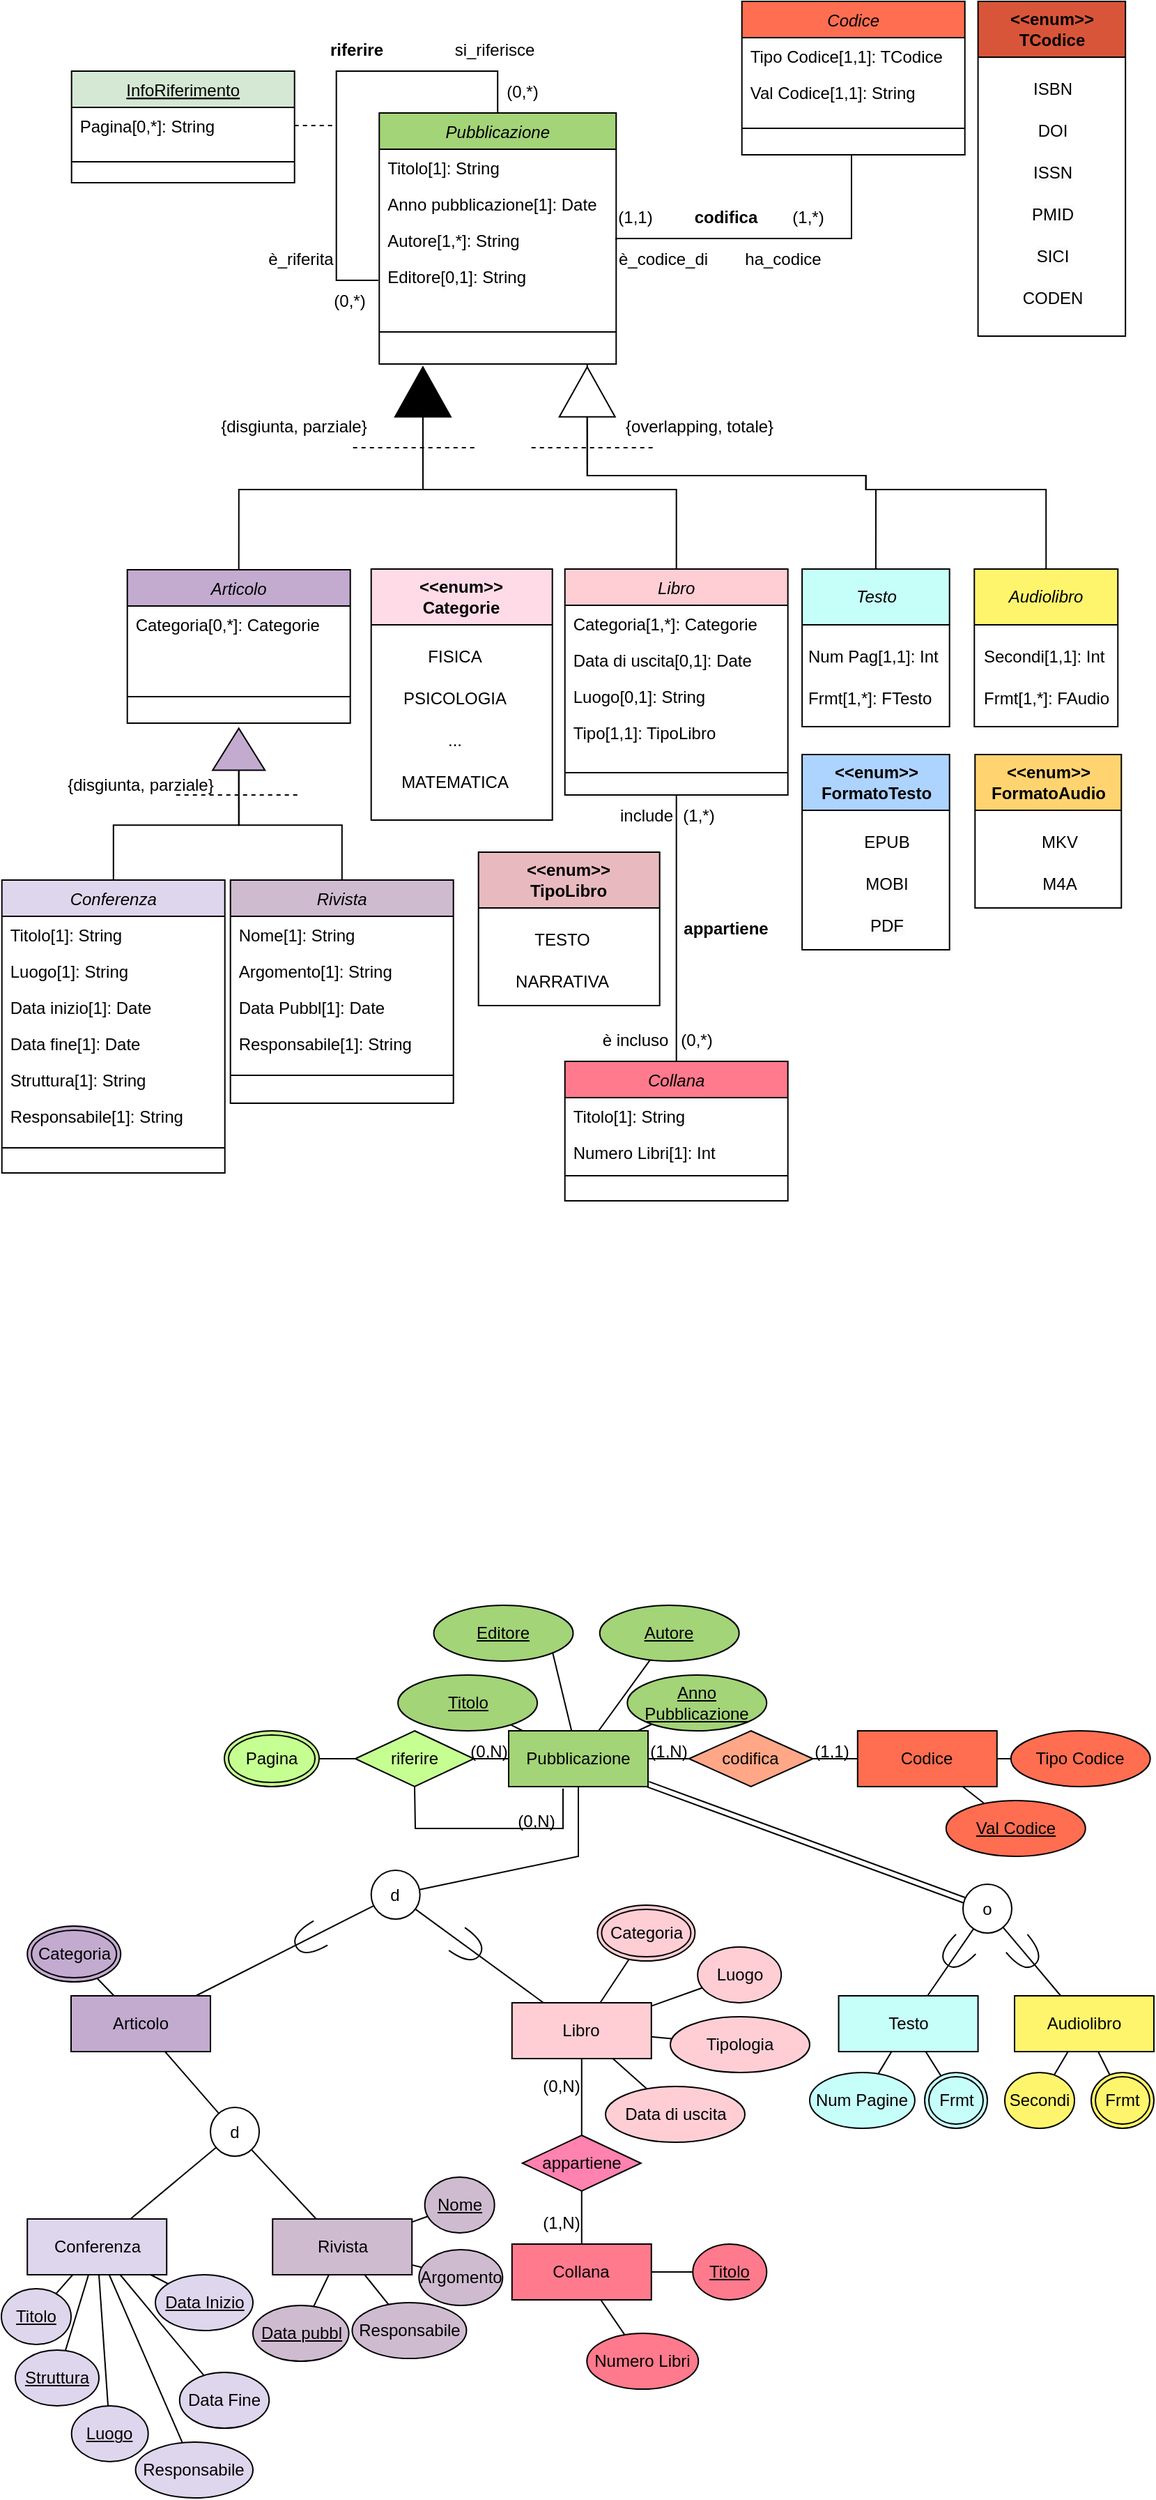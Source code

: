 <mxfile version="26.1.1">
  <diagram id="C5RBs43oDa-KdzZeNtuy" name="Page-1">
    <mxGraphModel dx="1195" dy="622" grid="1" gridSize="10" guides="1" tooltips="1" connect="1" arrows="1" fold="1" page="1" pageScale="1" pageWidth="827" pageHeight="1169" math="0" shadow="0">
      <root>
        <mxCell id="WIyWlLk6GJQsqaUBKTNV-0" />
        <mxCell id="WIyWlLk6GJQsqaUBKTNV-1" parent="WIyWlLk6GJQsqaUBKTNV-0" />
        <mxCell id="fIkuuz6tE-7fz7-lc4vh-28" value="" style="edgeStyle=orthogonalEdgeStyle;rounded=0;orthogonalLoop=1;jettySize=auto;html=1;" parent="WIyWlLk6GJQsqaUBKTNV-1" target="fIkuuz6tE-7fz7-lc4vh-27" edge="1">
          <mxGeometry relative="1" as="geometry">
            <mxPoint x="420.35" y="290" as="sourcePoint" />
          </mxGeometry>
        </mxCell>
        <mxCell id="zkfFHV4jXpPFQw0GAbJ--0" value="Pubblicazione" style="swimlane;fontStyle=2;align=center;verticalAlign=top;childLayout=stackLayout;horizontal=1;startSize=26;horizontalStack=0;resizeParent=1;resizeLast=0;collapsible=1;marginBottom=0;rounded=0;shadow=0;strokeWidth=1;fillColor=#A3D478;" parent="WIyWlLk6GJQsqaUBKTNV-1" vertex="1">
          <mxGeometry x="271.14" y="110" width="170" height="180" as="geometry">
            <mxRectangle x="230" y="140" width="160" height="26" as="alternateBounds" />
          </mxGeometry>
        </mxCell>
        <mxCell id="zkfFHV4jXpPFQw0GAbJ--1" value="Titolo[1]: String" style="text;align=left;verticalAlign=top;spacingLeft=4;spacingRight=4;overflow=hidden;rotatable=0;points=[[0,0.5],[1,0.5]];portConstraint=eastwest;" parent="zkfFHV4jXpPFQw0GAbJ--0" vertex="1">
          <mxGeometry y="26" width="170" height="26" as="geometry" />
        </mxCell>
        <mxCell id="zkfFHV4jXpPFQw0GAbJ--2" value="Anno pubblicazione[1]: Date" style="text;align=left;verticalAlign=top;spacingLeft=4;spacingRight=4;overflow=hidden;rotatable=0;points=[[0,0.5],[1,0.5]];portConstraint=eastwest;rounded=0;shadow=0;html=0;" parent="zkfFHV4jXpPFQw0GAbJ--0" vertex="1">
          <mxGeometry y="52" width="170" height="26" as="geometry" />
        </mxCell>
        <mxCell id="zkfFHV4jXpPFQw0GAbJ--3" value="Autore[1,*]: String" style="text;align=left;verticalAlign=top;spacingLeft=4;spacingRight=4;overflow=hidden;rotatable=0;points=[[0,0.5],[1,0.5]];portConstraint=eastwest;rounded=0;shadow=0;html=0;" parent="zkfFHV4jXpPFQw0GAbJ--0" vertex="1">
          <mxGeometry y="78" width="170" height="26" as="geometry" />
        </mxCell>
        <mxCell id="WZa0bFDrUxoiRo7PPfeb-5" value="Editore[0,1]: String" style="text;align=left;verticalAlign=top;spacingLeft=4;spacingRight=4;overflow=hidden;rotatable=0;points=[[0,0.5],[1,0.5]];portConstraint=eastwest;rounded=0;shadow=0;html=0;" parent="zkfFHV4jXpPFQw0GAbJ--0" vertex="1">
          <mxGeometry y="104" width="170" height="26" as="geometry" />
        </mxCell>
        <mxCell id="WZa0bFDrUxoiRo7PPfeb-7" value="&#xa;" style="text;align=left;verticalAlign=top;spacingLeft=4;spacingRight=4;overflow=hidden;rotatable=0;points=[[0,0.5],[1,0.5]];portConstraint=eastwest;rounded=0;shadow=0;html=0;" parent="zkfFHV4jXpPFQw0GAbJ--0" vertex="1">
          <mxGeometry y="130" width="170" height="26" as="geometry" />
        </mxCell>
        <mxCell id="zkfFHV4jXpPFQw0GAbJ--4" value="" style="line;html=1;strokeWidth=1;align=left;verticalAlign=middle;spacingTop=-1;spacingLeft=3;spacingRight=3;rotatable=0;labelPosition=right;points=[];portConstraint=eastwest;" parent="zkfFHV4jXpPFQw0GAbJ--0" vertex="1">
          <mxGeometry y="156" width="170" height="2" as="geometry" />
        </mxCell>
        <mxCell id="fIkuuz6tE-7fz7-lc4vh-58" style="edgeStyle=orthogonalEdgeStyle;rounded=0;orthogonalLoop=1;jettySize=auto;html=1;entryX=0.5;entryY=0;entryDx=0;entryDy=0;endArrow=none;startFill=0;" parent="WIyWlLk6GJQsqaUBKTNV-1" source="zkfFHV4jXpPFQw0GAbJ--17" target="WZa0bFDrUxoiRo7PPfeb-12" edge="1">
          <mxGeometry relative="1" as="geometry" />
        </mxCell>
        <mxCell id="zkfFHV4jXpPFQw0GAbJ--17" value="Libro" style="swimlane;fontStyle=2;align=center;verticalAlign=top;childLayout=stackLayout;horizontal=1;startSize=26;horizontalStack=0;resizeParent=1;resizeLast=0;collapsible=1;marginBottom=0;rounded=0;shadow=0;strokeWidth=1;fillColor=#FFCED5;" parent="WIyWlLk6GJQsqaUBKTNV-1" vertex="1">
          <mxGeometry x="404.35" y="437" width="160" height="162" as="geometry">
            <mxRectangle x="550" y="140" width="160" height="26" as="alternateBounds" />
          </mxGeometry>
        </mxCell>
        <mxCell id="zkfFHV4jXpPFQw0GAbJ--19" value="Categoria[1,*]: Categorie" style="text;align=left;verticalAlign=top;spacingLeft=4;spacingRight=4;overflow=hidden;rotatable=0;points=[[0,0.5],[1,0.5]];portConstraint=eastwest;rounded=0;shadow=0;html=0;" parent="zkfFHV4jXpPFQw0GAbJ--17" vertex="1">
          <mxGeometry y="26" width="160" height="26" as="geometry" />
        </mxCell>
        <mxCell id="zkfFHV4jXpPFQw0GAbJ--20" value="Data di uscita[0,1]: Date" style="text;align=left;verticalAlign=top;spacingLeft=4;spacingRight=4;overflow=hidden;rotatable=0;points=[[0,0.5],[1,0.5]];portConstraint=eastwest;rounded=0;shadow=0;html=0;" parent="zkfFHV4jXpPFQw0GAbJ--17" vertex="1">
          <mxGeometry y="52" width="160" height="26" as="geometry" />
        </mxCell>
        <mxCell id="zkfFHV4jXpPFQw0GAbJ--21" value="Luogo[0,1]: String" style="text;align=left;verticalAlign=top;spacingLeft=4;spacingRight=4;overflow=hidden;rotatable=0;points=[[0,0.5],[1,0.5]];portConstraint=eastwest;rounded=0;shadow=0;html=0;" parent="zkfFHV4jXpPFQw0GAbJ--17" vertex="1">
          <mxGeometry y="78" width="160" height="26" as="geometry" />
        </mxCell>
        <mxCell id="fIkuuz6tE-7fz7-lc4vh-75" value="Tipo[1,1]: TipoLibro" style="text;align=left;verticalAlign=top;spacingLeft=4;spacingRight=4;overflow=hidden;rotatable=0;points=[[0,0.5],[1,0.5]];portConstraint=eastwest;rounded=0;shadow=0;html=0;" parent="zkfFHV4jXpPFQw0GAbJ--17" vertex="1">
          <mxGeometry y="104" width="160" height="26" as="geometry" />
        </mxCell>
        <mxCell id="zkfFHV4jXpPFQw0GAbJ--23" value="" style="line;html=1;strokeWidth=1;align=left;verticalAlign=middle;spacingTop=-1;spacingLeft=3;spacingRight=3;rotatable=0;labelPosition=right;points=[];portConstraint=eastwest;" parent="zkfFHV4jXpPFQw0GAbJ--17" vertex="1">
          <mxGeometry y="130" width="160" height="32" as="geometry" />
        </mxCell>
        <mxCell id="WZa0bFDrUxoiRo7PPfeb-12" value="Collana" style="swimlane;fontStyle=2;align=center;verticalAlign=top;childLayout=stackLayout;horizontal=1;startSize=26;horizontalStack=0;resizeParent=1;resizeLast=0;collapsible=1;marginBottom=0;rounded=0;shadow=0;strokeWidth=1;fillColor=#FF7A8C;" parent="WIyWlLk6GJQsqaUBKTNV-1" vertex="1">
          <mxGeometry x="404.35" y="790" width="160" height="100" as="geometry">
            <mxRectangle x="550" y="140" width="160" height="26" as="alternateBounds" />
          </mxGeometry>
        </mxCell>
        <mxCell id="WZa0bFDrUxoiRo7PPfeb-14" value="Titolo[1]: String" style="text;align=left;verticalAlign=top;spacingLeft=4;spacingRight=4;overflow=hidden;rotatable=0;points=[[0,0.5],[1,0.5]];portConstraint=eastwest;rounded=0;shadow=0;html=0;" parent="WZa0bFDrUxoiRo7PPfeb-12" vertex="1">
          <mxGeometry y="26" width="160" height="26" as="geometry" />
        </mxCell>
        <mxCell id="WZa0bFDrUxoiRo7PPfeb-15" value="Numero Libri[1]: Int" style="text;align=left;verticalAlign=top;spacingLeft=4;spacingRight=4;overflow=hidden;rotatable=0;points=[[0,0.5],[1,0.5]];portConstraint=eastwest;rounded=0;shadow=0;html=0;" parent="WZa0bFDrUxoiRo7PPfeb-12" vertex="1">
          <mxGeometry y="52" width="160" height="26" as="geometry" />
        </mxCell>
        <mxCell id="WZa0bFDrUxoiRo7PPfeb-18" value="" style="line;html=1;strokeWidth=1;align=left;verticalAlign=middle;spacingTop=-1;spacingLeft=3;spacingRight=3;rotatable=0;labelPosition=right;points=[];portConstraint=eastwest;" parent="WZa0bFDrUxoiRo7PPfeb-12" vertex="1">
          <mxGeometry y="78" width="160" height="8" as="geometry" />
        </mxCell>
        <mxCell id="WZa0bFDrUxoiRo7PPfeb-27" value="&lt;font&gt;è incluso&lt;/font&gt;" style="text;html=1;align=center;verticalAlign=middle;whiteSpace=wrap;rounded=0;" parent="WIyWlLk6GJQsqaUBKTNV-1" vertex="1">
          <mxGeometry x="424.75" y="760" width="60" height="30" as="geometry" />
        </mxCell>
        <mxCell id="WZa0bFDrUxoiRo7PPfeb-29" value="Articolo" style="swimlane;fontStyle=2;align=center;verticalAlign=top;childLayout=stackLayout;horizontal=1;startSize=26;horizontalStack=0;resizeParent=1;resizeLast=0;collapsible=1;marginBottom=0;rounded=0;shadow=0;strokeWidth=1;fillColor=#C3ABD0;" parent="WIyWlLk6GJQsqaUBKTNV-1" vertex="1">
          <mxGeometry x="90.35" y="437.5" width="160" height="110" as="geometry">
            <mxRectangle x="550" y="140" width="160" height="26" as="alternateBounds" />
          </mxGeometry>
        </mxCell>
        <mxCell id="WZa0bFDrUxoiRo7PPfeb-66" value="Categoria[0,*]: Categorie" style="text;align=left;verticalAlign=top;spacingLeft=4;spacingRight=4;overflow=hidden;rotatable=0;points=[[0,0.5],[1,0.5]];portConstraint=eastwest;" parent="WZa0bFDrUxoiRo7PPfeb-29" vertex="1">
          <mxGeometry y="26" width="160" height="26" as="geometry" />
        </mxCell>
        <mxCell id="WZa0bFDrUxoiRo7PPfeb-73" value="&#xa;" style="text;align=left;verticalAlign=top;spacingLeft=4;spacingRight=4;overflow=hidden;rotatable=0;points=[[0,0.5],[1,0.5]];portConstraint=eastwest;" parent="WZa0bFDrUxoiRo7PPfeb-29" vertex="1">
          <mxGeometry y="52" width="160" height="26" as="geometry" />
        </mxCell>
        <mxCell id="WZa0bFDrUxoiRo7PPfeb-36" value="" style="line;html=1;strokeWidth=1;align=left;verticalAlign=middle;spacingTop=-1;spacingLeft=3;spacingRight=3;rotatable=0;labelPosition=right;points=[];portConstraint=eastwest;" parent="WZa0bFDrUxoiRo7PPfeb-29" vertex="1">
          <mxGeometry y="78" width="160" height="26" as="geometry" />
        </mxCell>
        <mxCell id="WZa0bFDrUxoiRo7PPfeb-40" value="Rivista" style="swimlane;fontStyle=2;align=center;verticalAlign=top;childLayout=stackLayout;horizontal=1;startSize=26;horizontalStack=0;resizeParent=1;resizeLast=0;collapsible=1;marginBottom=0;rounded=0;shadow=0;strokeWidth=1;fillColor=#CFBBD0;" parent="WIyWlLk6GJQsqaUBKTNV-1" vertex="1">
          <mxGeometry x="164.35" y="660" width="160" height="160" as="geometry">
            <mxRectangle x="550" y="140" width="160" height="26" as="alternateBounds" />
          </mxGeometry>
        </mxCell>
        <mxCell id="WZa0bFDrUxoiRo7PPfeb-41" value="Nome[1]: String" style="text;align=left;verticalAlign=top;spacingLeft=4;spacingRight=4;overflow=hidden;rotatable=0;points=[[0,0.5],[1,0.5]];portConstraint=eastwest;" parent="WZa0bFDrUxoiRo7PPfeb-40" vertex="1">
          <mxGeometry y="26" width="160" height="26" as="geometry" />
        </mxCell>
        <mxCell id="WZa0bFDrUxoiRo7PPfeb-42" value="Argomento[1]: String" style="text;align=left;verticalAlign=top;spacingLeft=4;spacingRight=4;overflow=hidden;rotatable=0;points=[[0,0.5],[1,0.5]];portConstraint=eastwest;rounded=0;shadow=0;html=0;" parent="WZa0bFDrUxoiRo7PPfeb-40" vertex="1">
          <mxGeometry y="52" width="160" height="26" as="geometry" />
        </mxCell>
        <mxCell id="WZa0bFDrUxoiRo7PPfeb-51" value="Data Pubbl[1]: Date" style="text;align=left;verticalAlign=top;spacingLeft=4;spacingRight=4;overflow=hidden;rotatable=0;points=[[0,0.5],[1,0.5]];portConstraint=eastwest;rounded=0;shadow=0;html=0;" parent="WZa0bFDrUxoiRo7PPfeb-40" vertex="1">
          <mxGeometry y="78" width="160" height="26" as="geometry" />
        </mxCell>
        <mxCell id="WZa0bFDrUxoiRo7PPfeb-43" value="Responsabile[1]: String" style="text;align=left;verticalAlign=top;spacingLeft=4;spacingRight=4;overflow=hidden;rotatable=0;points=[[0,0.5],[1,0.5]];portConstraint=eastwest;rounded=0;shadow=0;html=0;" parent="WZa0bFDrUxoiRo7PPfeb-40" vertex="1">
          <mxGeometry y="104" width="160" height="26" as="geometry" />
        </mxCell>
        <mxCell id="WZa0bFDrUxoiRo7PPfeb-44" value="" style="line;html=1;strokeWidth=1;align=left;verticalAlign=middle;spacingTop=-1;spacingLeft=3;spacingRight=3;rotatable=0;labelPosition=right;points=[];portConstraint=eastwest;" parent="WZa0bFDrUxoiRo7PPfeb-40" vertex="1">
          <mxGeometry y="130" width="160" height="20" as="geometry" />
        </mxCell>
        <mxCell id="WZa0bFDrUxoiRo7PPfeb-56" value="Conferenza" style="swimlane;fontStyle=2;align=center;verticalAlign=top;childLayout=stackLayout;horizontal=1;startSize=26;horizontalStack=0;resizeParent=1;resizeLast=0;collapsible=1;marginBottom=0;rounded=0;shadow=0;strokeWidth=1;fillColor=#DED6ED;" parent="WIyWlLk6GJQsqaUBKTNV-1" vertex="1">
          <mxGeometry x="0.35" y="660" width="160" height="210" as="geometry">
            <mxRectangle x="550" y="140" width="160" height="26" as="alternateBounds" />
          </mxGeometry>
        </mxCell>
        <mxCell id="WZa0bFDrUxoiRo7PPfeb-72" value="Titolo[1]: String" style="text;align=left;verticalAlign=top;spacingLeft=4;spacingRight=4;overflow=hidden;rotatable=0;points=[[0,0.5],[1,0.5]];portConstraint=eastwest;" parent="WZa0bFDrUxoiRo7PPfeb-56" vertex="1">
          <mxGeometry y="26" width="160" height="26" as="geometry" />
        </mxCell>
        <mxCell id="WZa0bFDrUxoiRo7PPfeb-57" value="Luogo[1]: String" style="text;align=left;verticalAlign=top;spacingLeft=4;spacingRight=4;overflow=hidden;rotatable=0;points=[[0,0.5],[1,0.5]];portConstraint=eastwest;" parent="WZa0bFDrUxoiRo7PPfeb-56" vertex="1">
          <mxGeometry y="52" width="160" height="26" as="geometry" />
        </mxCell>
        <mxCell id="WZa0bFDrUxoiRo7PPfeb-58" value="Data inizio[1]: Date" style="text;align=left;verticalAlign=top;spacingLeft=4;spacingRight=4;overflow=hidden;rotatable=0;points=[[0,0.5],[1,0.5]];portConstraint=eastwest;rounded=0;shadow=0;html=0;" parent="WZa0bFDrUxoiRo7PPfeb-56" vertex="1">
          <mxGeometry y="78" width="160" height="26" as="geometry" />
        </mxCell>
        <mxCell id="WZa0bFDrUxoiRo7PPfeb-59" value="Data fine[1]: Date" style="text;align=left;verticalAlign=top;spacingLeft=4;spacingRight=4;overflow=hidden;rotatable=0;points=[[0,0.5],[1,0.5]];portConstraint=eastwest;rounded=0;shadow=0;html=0;" parent="WZa0bFDrUxoiRo7PPfeb-56" vertex="1">
          <mxGeometry y="104" width="160" height="26" as="geometry" />
        </mxCell>
        <mxCell id="WZa0bFDrUxoiRo7PPfeb-60" value="Struttura[1]: String" style="text;align=left;verticalAlign=top;spacingLeft=4;spacingRight=4;overflow=hidden;rotatable=0;points=[[0,0.5],[1,0.5]];portConstraint=eastwest;rounded=0;shadow=0;html=0;" parent="WZa0bFDrUxoiRo7PPfeb-56" vertex="1">
          <mxGeometry y="130" width="160" height="26" as="geometry" />
        </mxCell>
        <mxCell id="WZa0bFDrUxoiRo7PPfeb-62" value="Responsabile[1]: String" style="text;align=left;verticalAlign=top;spacingLeft=4;spacingRight=4;overflow=hidden;rotatable=0;points=[[0,0.5],[1,0.5]];portConstraint=eastwest;rounded=0;shadow=0;html=0;" parent="WZa0bFDrUxoiRo7PPfeb-56" vertex="1">
          <mxGeometry y="156" width="160" height="26" as="geometry" />
        </mxCell>
        <mxCell id="WZa0bFDrUxoiRo7PPfeb-61" value="" style="line;html=1;strokeWidth=1;align=left;verticalAlign=middle;spacingTop=-1;spacingLeft=3;spacingRight=3;rotatable=0;labelPosition=right;points=[];portConstraint=eastwest;" parent="WZa0bFDrUxoiRo7PPfeb-56" vertex="1">
          <mxGeometry y="182" width="160" height="20" as="geometry" />
        </mxCell>
        <mxCell id="WZa0bFDrUxoiRo7PPfeb-77" value="&lt;i style=&quot;font-weight: normal;&quot;&gt;Testo&lt;/i&gt;" style="swimlane;whiteSpace=wrap;html=1;startSize=40;fillColor=#C6FFF9;" parent="WIyWlLk6GJQsqaUBKTNV-1" vertex="1">
          <mxGeometry x="574.56" y="437" width="105.79" height="113" as="geometry" />
        </mxCell>
        <mxCell id="WZa0bFDrUxoiRo7PPfeb-78" value="Num Pag[1,1]: Int" style="text;html=1;align=left;verticalAlign=middle;resizable=0;points=[];autosize=1;strokeColor=none;fillColor=none;" parent="WZa0bFDrUxoiRo7PPfeb-77" vertex="1">
          <mxGeometry x="2.89" y="48" width="120" height="30" as="geometry" />
        </mxCell>
        <mxCell id="fIkuuz6tE-7fz7-lc4vh-32" value="Frmt[1,*]: FTesto" style="text;html=1;align=left;verticalAlign=middle;resizable=0;points=[];autosize=1;strokeColor=none;fillColor=none;" parent="WZa0bFDrUxoiRo7PPfeb-77" vertex="1">
          <mxGeometry x="2.89" y="78" width="110" height="30" as="geometry" />
        </mxCell>
        <mxCell id="WZa0bFDrUxoiRo7PPfeb-81" value="&lt;div&gt;&amp;lt;&amp;lt;enum&amp;gt;&amp;gt;&lt;/div&gt;FormatoTesto" style="swimlane;whiteSpace=wrap;html=1;startSize=40;fillColor=#ADD3FF;" parent="WIyWlLk6GJQsqaUBKTNV-1" vertex="1">
          <mxGeometry x="574.56" y="570" width="105.79" height="140" as="geometry" />
        </mxCell>
        <mxCell id="WZa0bFDrUxoiRo7PPfeb-82" value="EPUB" style="text;html=1;align=center;verticalAlign=middle;resizable=0;points=[];autosize=1;strokeColor=none;fillColor=none;" parent="WZa0bFDrUxoiRo7PPfeb-81" vertex="1">
          <mxGeometry x="30" y="48" width="60" height="30" as="geometry" />
        </mxCell>
        <mxCell id="WZa0bFDrUxoiRo7PPfeb-83" value="MOBI" style="text;html=1;align=center;verticalAlign=middle;resizable=0;points=[];autosize=1;strokeColor=none;fillColor=none;" parent="WZa0bFDrUxoiRo7PPfeb-81" vertex="1">
          <mxGeometry x="35" y="78" width="50" height="30" as="geometry" />
        </mxCell>
        <mxCell id="WZa0bFDrUxoiRo7PPfeb-89" value="&lt;span style=&quot;color: rgb(0, 0, 0); font-family: Helvetica; font-size: 12px; font-style: normal; font-variant-ligatures: normal; font-variant-caps: normal; font-weight: 400; letter-spacing: normal; orphans: 2; text-align: center; text-indent: 0px; text-transform: none; widows: 2; word-spacing: 0px; -webkit-text-stroke-width: 0px; white-space: nowrap; background-color: rgb(251, 251, 251); text-decoration-thickness: initial; text-decoration-style: initial; text-decoration-color: initial; display: inline !important; float: none;&quot;&gt;PDF&lt;/span&gt;" style="text;html=1;align=center;verticalAlign=middle;resizable=0;points=[];autosize=1;strokeColor=none;fillColor=none;" parent="WZa0bFDrUxoiRo7PPfeb-81" vertex="1">
          <mxGeometry x="35" y="108" width="50" height="30" as="geometry" />
        </mxCell>
        <mxCell id="WZa0bFDrUxoiRo7PPfeb-91" value="&amp;lt;&amp;lt;enum&amp;gt;&amp;gt;&lt;div&gt;Categorie&lt;/div&gt;" style="swimlane;whiteSpace=wrap;html=1;startSize=40;fillColor=#FFDBE8;" parent="WIyWlLk6GJQsqaUBKTNV-1" vertex="1">
          <mxGeometry x="265.35" y="437" width="130" height="180" as="geometry" />
        </mxCell>
        <mxCell id="WZa0bFDrUxoiRo7PPfeb-92" value="FISICA" style="text;html=1;align=center;verticalAlign=middle;resizable=0;points=[];autosize=1;strokeColor=none;fillColor=none;" parent="WZa0bFDrUxoiRo7PPfeb-91" vertex="1">
          <mxGeometry x="30" y="48" width="60" height="30" as="geometry" />
        </mxCell>
        <mxCell id="WZa0bFDrUxoiRo7PPfeb-93" value="PSICOLOGIA" style="text;html=1;align=center;verticalAlign=middle;resizable=0;points=[];autosize=1;strokeColor=none;fillColor=none;" parent="WZa0bFDrUxoiRo7PPfeb-91" vertex="1">
          <mxGeometry x="10" y="78" width="100" height="30" as="geometry" />
        </mxCell>
        <mxCell id="WZa0bFDrUxoiRo7PPfeb-94" value="..." style="text;html=1;align=center;verticalAlign=middle;resizable=0;points=[];autosize=1;strokeColor=none;fillColor=none;" parent="WZa0bFDrUxoiRo7PPfeb-91" vertex="1">
          <mxGeometry x="45" y="108" width="30" height="30" as="geometry" />
        </mxCell>
        <mxCell id="WZa0bFDrUxoiRo7PPfeb-95" value="MATEMATICA" style="text;html=1;align=center;verticalAlign=middle;resizable=0;points=[];autosize=1;strokeColor=none;fillColor=none;" parent="WZa0bFDrUxoiRo7PPfeb-91" vertex="1">
          <mxGeometry x="10" y="138" width="100" height="30" as="geometry" />
        </mxCell>
        <mxCell id="WZa0bFDrUxoiRo7PPfeb-102" value="&amp;lt;&amp;lt;enum&amp;gt;&amp;gt;&lt;div&gt;TipoLibro&lt;/div&gt;" style="swimlane;whiteSpace=wrap;html=1;startSize=40;fillColor=#E8BABF;" parent="WIyWlLk6GJQsqaUBKTNV-1" vertex="1">
          <mxGeometry x="342.35" y="640" width="130" height="110" as="geometry" />
        </mxCell>
        <mxCell id="WZa0bFDrUxoiRo7PPfeb-103" value="TESTO" style="text;html=1;align=center;verticalAlign=middle;resizable=0;points=[];autosize=1;strokeColor=none;fillColor=none;" parent="WZa0bFDrUxoiRo7PPfeb-102" vertex="1">
          <mxGeometry x="30" y="48" width="60" height="30" as="geometry" />
        </mxCell>
        <mxCell id="WZa0bFDrUxoiRo7PPfeb-104" value="NARRATIVA" style="text;html=1;align=center;verticalAlign=middle;resizable=0;points=[];autosize=1;strokeColor=none;fillColor=none;" parent="WZa0bFDrUxoiRo7PPfeb-102" vertex="1">
          <mxGeometry x="15" y="78" width="90" height="30" as="geometry" />
        </mxCell>
        <mxCell id="fIkuuz6tE-7fz7-lc4vh-0" value="&lt;i style=&quot;font-weight: normal;&quot;&gt;Audiolibro&lt;/i&gt;" style="swimlane;whiteSpace=wrap;html=1;startSize=40;fillColor=#FFF56D;" parent="WIyWlLk6GJQsqaUBKTNV-1" vertex="1">
          <mxGeometry x="698.14" y="437" width="103" height="113" as="geometry" />
        </mxCell>
        <mxCell id="fIkuuz6tE-7fz7-lc4vh-1" value="Secondi[1,1]: Int" style="text;html=1;align=left;verticalAlign=middle;resizable=0;points=[];autosize=1;strokeColor=none;fillColor=none;" parent="fIkuuz6tE-7fz7-lc4vh-0" vertex="1">
          <mxGeometry x="5" y="48" width="110" height="30" as="geometry" />
        </mxCell>
        <mxCell id="fIkuuz6tE-7fz7-lc4vh-33" value="Frmt[1,*]: FAudio" style="text;html=1;align=left;verticalAlign=middle;resizable=0;points=[];autosize=1;strokeColor=none;fillColor=none;" parent="fIkuuz6tE-7fz7-lc4vh-0" vertex="1">
          <mxGeometry x="5" y="78" width="110" height="30" as="geometry" />
        </mxCell>
        <mxCell id="fIkuuz6tE-7fz7-lc4vh-3" value="&lt;div&gt;&amp;lt;&amp;lt;enum&amp;gt;&amp;gt;&lt;/div&gt;FormatoAudio" style="swimlane;whiteSpace=wrap;html=1;startSize=40;fillColor=#FFD470;" parent="WIyWlLk6GJQsqaUBKTNV-1" vertex="1">
          <mxGeometry x="698.64" y="570" width="105" height="110" as="geometry" />
        </mxCell>
        <mxCell id="fIkuuz6tE-7fz7-lc4vh-4" value="MKV" style="text;html=1;align=center;verticalAlign=middle;resizable=0;points=[];autosize=1;strokeColor=none;fillColor=none;" parent="fIkuuz6tE-7fz7-lc4vh-3" vertex="1">
          <mxGeometry x="35" y="48" width="50" height="30" as="geometry" />
        </mxCell>
        <mxCell id="fIkuuz6tE-7fz7-lc4vh-7" value="M4A" style="text;html=1;align=center;verticalAlign=middle;resizable=0;points=[];autosize=1;strokeColor=none;fillColor=none;" parent="fIkuuz6tE-7fz7-lc4vh-3" vertex="1">
          <mxGeometry x="35" y="78" width="50" height="30" as="geometry" />
        </mxCell>
        <mxCell id="fIkuuz6tE-7fz7-lc4vh-30" style="edgeStyle=orthogonalEdgeStyle;rounded=0;orthogonalLoop=1;jettySize=auto;html=1;entryX=0.5;entryY=0;entryDx=0;entryDy=0;exitX=0;exitY=0.5;exitDx=0;exitDy=0;endArrow=none;startFill=0;" parent="WIyWlLk6GJQsqaUBKTNV-1" source="fIkuuz6tE-7fz7-lc4vh-27" target="WZa0bFDrUxoiRo7PPfeb-77" edge="1">
          <mxGeometry relative="1" as="geometry">
            <Array as="points">
              <mxPoint x="420.35" y="370" />
              <mxPoint x="620.35" y="370" />
              <mxPoint x="620.35" y="380" />
              <mxPoint x="627.35" y="380" />
            </Array>
          </mxGeometry>
        </mxCell>
        <mxCell id="fIkuuz6tE-7fz7-lc4vh-31" style="edgeStyle=orthogonalEdgeStyle;rounded=0;orthogonalLoop=1;jettySize=auto;html=1;entryX=0.5;entryY=0;entryDx=0;entryDy=0;exitX=0;exitY=0.5;exitDx=0;exitDy=0;endArrow=none;startFill=0;" parent="WIyWlLk6GJQsqaUBKTNV-1" source="fIkuuz6tE-7fz7-lc4vh-27" target="fIkuuz6tE-7fz7-lc4vh-0" edge="1">
          <mxGeometry relative="1" as="geometry">
            <Array as="points">
              <mxPoint x="420.35" y="370" />
              <mxPoint x="620.35" y="370" />
              <mxPoint x="620.35" y="380" />
              <mxPoint x="749.35" y="380" />
            </Array>
          </mxGeometry>
        </mxCell>
        <mxCell id="fIkuuz6tE-7fz7-lc4vh-27" value="" style="triangle;whiteSpace=wrap;html=1;verticalAlign=top;fillColor=#FFFFFF;fontStyle=2;startSize=26;rounded=0;shadow=0;strokeWidth=1;rotation=-90;" parent="WIyWlLk6GJQsqaUBKTNV-1" vertex="1">
          <mxGeometry x="402.46" y="290" width="35.79" height="40" as="geometry" />
        </mxCell>
        <mxCell id="fIkuuz6tE-7fz7-lc4vh-56" style="edgeStyle=orthogonalEdgeStyle;rounded=0;orthogonalLoop=1;jettySize=auto;html=1;endArrow=none;startFill=0;" parent="WIyWlLk6GJQsqaUBKTNV-1" source="fIkuuz6tE-7fz7-lc4vh-29" target="zkfFHV4jXpPFQw0GAbJ--17" edge="1">
          <mxGeometry relative="1" as="geometry">
            <Array as="points">
              <mxPoint x="302.35" y="380" />
              <mxPoint x="484.35" y="380" />
            </Array>
          </mxGeometry>
        </mxCell>
        <mxCell id="fIkuuz6tE-7fz7-lc4vh-57" style="edgeStyle=orthogonalEdgeStyle;rounded=0;orthogonalLoop=1;jettySize=auto;html=1;endArrow=none;startFill=0;entryX=0.5;entryY=0;entryDx=0;entryDy=0;" parent="WIyWlLk6GJQsqaUBKTNV-1" source="fIkuuz6tE-7fz7-lc4vh-29" target="WZa0bFDrUxoiRo7PPfeb-29" edge="1">
          <mxGeometry relative="1" as="geometry">
            <mxPoint x="170.35" y="360" as="targetPoint" />
            <Array as="points">
              <mxPoint x="302.35" y="380" />
              <mxPoint x="170.35" y="380" />
            </Array>
          </mxGeometry>
        </mxCell>
        <mxCell id="fIkuuz6tE-7fz7-lc4vh-29" value="" style="triangle;whiteSpace=wrap;html=1;verticalAlign=top;fillColor=#000000;fontStyle=2;startSize=26;rounded=0;shadow=0;strokeWidth=1;rotation=-90;" parent="WIyWlLk6GJQsqaUBKTNV-1" vertex="1">
          <mxGeometry x="284.56" y="290" width="35.79" height="40" as="geometry" />
        </mxCell>
        <mxCell id="fIkuuz6tE-7fz7-lc4vh-35" value="" style="endArrow=none;dashed=1;html=1;rounded=0;" parent="WIyWlLk6GJQsqaUBKTNV-1" edge="1">
          <mxGeometry width="50" height="50" relative="1" as="geometry">
            <mxPoint x="380.35" y="350" as="sourcePoint" />
            <mxPoint x="470.35" y="350" as="targetPoint" />
          </mxGeometry>
        </mxCell>
        <mxCell id="fIkuuz6tE-7fz7-lc4vh-36" value="{overlapping, totale}" style="text;html=1;align=center;verticalAlign=middle;whiteSpace=wrap;rounded=0;" parent="WIyWlLk6GJQsqaUBKTNV-1" vertex="1">
          <mxGeometry x="441.14" y="320" width="120" height="30" as="geometry" />
        </mxCell>
        <mxCell id="fIkuuz6tE-7fz7-lc4vh-38" value="Codice" style="swimlane;fontStyle=2;align=center;verticalAlign=top;childLayout=stackLayout;horizontal=1;startSize=26;horizontalStack=0;resizeParent=1;resizeLast=0;collapsible=1;marginBottom=0;rounded=0;shadow=0;strokeWidth=1;fillColor=#FF6E51;" parent="WIyWlLk6GJQsqaUBKTNV-1" vertex="1">
          <mxGeometry x="531.35" y="30" width="160" height="110" as="geometry">
            <mxRectangle x="550" y="140" width="160" height="26" as="alternateBounds" />
          </mxGeometry>
        </mxCell>
        <mxCell id="fIkuuz6tE-7fz7-lc4vh-39" value="Tipo Codice[1,1]: TCodice " style="text;align=left;verticalAlign=top;spacingLeft=4;spacingRight=4;overflow=hidden;rotatable=0;points=[[0,0.5],[1,0.5]];portConstraint=eastwest;" parent="fIkuuz6tE-7fz7-lc4vh-38" vertex="1">
          <mxGeometry y="26" width="160" height="26" as="geometry" />
        </mxCell>
        <mxCell id="fIkuuz6tE-7fz7-lc4vh-41" value="Val Codice[1,1]: String" style="text;align=left;verticalAlign=top;spacingLeft=4;spacingRight=4;overflow=hidden;rotatable=0;points=[[0,0.5],[1,0.5]];portConstraint=eastwest;" parent="fIkuuz6tE-7fz7-lc4vh-38" vertex="1">
          <mxGeometry y="52" width="160" height="26" as="geometry" />
        </mxCell>
        <mxCell id="fIkuuz6tE-7fz7-lc4vh-42" value="" style="line;html=1;strokeWidth=1;align=left;verticalAlign=middle;spacingTop=-1;spacingLeft=3;spacingRight=3;rotatable=0;labelPosition=right;points=[];portConstraint=eastwest;" parent="fIkuuz6tE-7fz7-lc4vh-38" vertex="1">
          <mxGeometry y="78" width="160" height="26" as="geometry" />
        </mxCell>
        <mxCell id="fIkuuz6tE-7fz7-lc4vh-50" style="edgeStyle=orthogonalEdgeStyle;rounded=0;orthogonalLoop=1;jettySize=auto;html=1;endArrow=none;startFill=0;exitX=1;exitY=0.5;exitDx=0;exitDy=0;" parent="WIyWlLk6GJQsqaUBKTNV-1" source="zkfFHV4jXpPFQw0GAbJ--3" edge="1">
          <mxGeometry relative="1" as="geometry">
            <mxPoint x="600" y="140" as="targetPoint" />
            <Array as="points">
              <mxPoint x="441" y="200" />
              <mxPoint x="610" y="200" />
              <mxPoint x="610" y="140" />
            </Array>
          </mxGeometry>
        </mxCell>
        <mxCell id="fIkuuz6tE-7fz7-lc4vh-51" value="ha_codice" style="text;html=1;align=center;verticalAlign=middle;whiteSpace=wrap;rounded=0;" parent="WIyWlLk6GJQsqaUBKTNV-1" vertex="1">
          <mxGeometry x="531.35" y="200" width="60" height="30" as="geometry" />
        </mxCell>
        <mxCell id="fIkuuz6tE-7fz7-lc4vh-52" value="&lt;span style=&quot;text-wrap-mode: nowrap;&quot;&gt;è&lt;/span&gt;_codice_di" style="text;html=1;align=center;verticalAlign=middle;whiteSpace=wrap;rounded=0;" parent="WIyWlLk6GJQsqaUBKTNV-1" vertex="1">
          <mxGeometry x="445.35" y="200" width="60" height="30" as="geometry" />
        </mxCell>
        <mxCell id="fIkuuz6tE-7fz7-lc4vh-53" value="&lt;b&gt;codifica&lt;/b&gt;" style="text;html=1;align=center;verticalAlign=middle;whiteSpace=wrap;rounded=0;" parent="WIyWlLk6GJQsqaUBKTNV-1" vertex="1">
          <mxGeometry x="490.35" y="170" width="60" height="30" as="geometry" />
        </mxCell>
        <mxCell id="fIkuuz6tE-7fz7-lc4vh-54" value="(1,1)" style="text;html=1;align=center;verticalAlign=middle;whiteSpace=wrap;rounded=0;" parent="WIyWlLk6GJQsqaUBKTNV-1" vertex="1">
          <mxGeometry x="424.75" y="170" width="60" height="30" as="geometry" />
        </mxCell>
        <mxCell id="fIkuuz6tE-7fz7-lc4vh-55" value="(1,*)" style="text;html=1;align=center;verticalAlign=middle;whiteSpace=wrap;rounded=0;" parent="WIyWlLk6GJQsqaUBKTNV-1" vertex="1">
          <mxGeometry x="549.14" y="170" width="60" height="30" as="geometry" />
        </mxCell>
        <mxCell id="fIkuuz6tE-7fz7-lc4vh-59" value="&lt;font&gt;include&lt;/font&gt;" style="text;html=1;align=center;verticalAlign=middle;whiteSpace=wrap;rounded=0;" parent="WIyWlLk6GJQsqaUBKTNV-1" vertex="1">
          <mxGeometry x="433.35" y="599" width="60" height="30" as="geometry" />
        </mxCell>
        <mxCell id="fIkuuz6tE-7fz7-lc4vh-60" value="&lt;b&gt;appartiene&lt;/b&gt;" style="text;html=1;align=center;verticalAlign=middle;whiteSpace=wrap;rounded=0;" parent="WIyWlLk6GJQsqaUBKTNV-1" vertex="1">
          <mxGeometry x="490.35" y="680" width="60" height="30" as="geometry" />
        </mxCell>
        <mxCell id="fIkuuz6tE-7fz7-lc4vh-62" value="(1,*)" style="text;html=1;align=center;verticalAlign=middle;whiteSpace=wrap;rounded=0;" parent="WIyWlLk6GJQsqaUBKTNV-1" vertex="1">
          <mxGeometry x="470.35" y="599" width="60.79" height="30" as="geometry" />
        </mxCell>
        <mxCell id="fIkuuz6tE-7fz7-lc4vh-63" value="(0,*)" style="text;html=1;align=center;verticalAlign=middle;whiteSpace=wrap;rounded=0;" parent="WIyWlLk6GJQsqaUBKTNV-1" vertex="1">
          <mxGeometry x="469.35" y="760" width="60" height="30" as="geometry" />
        </mxCell>
        <mxCell id="fIkuuz6tE-7fz7-lc4vh-70" style="edgeStyle=orthogonalEdgeStyle;rounded=0;orthogonalLoop=1;jettySize=auto;html=1;endArrow=none;startFill=0;" parent="WIyWlLk6GJQsqaUBKTNV-1" source="fIkuuz6tE-7fz7-lc4vh-64" target="WZa0bFDrUxoiRo7PPfeb-56" edge="1">
          <mxGeometry relative="1" as="geometry" />
        </mxCell>
        <mxCell id="fIkuuz6tE-7fz7-lc4vh-71" style="edgeStyle=orthogonalEdgeStyle;rounded=0;orthogonalLoop=1;jettySize=auto;html=1;endArrow=none;startFill=0;" parent="WIyWlLk6GJQsqaUBKTNV-1" source="fIkuuz6tE-7fz7-lc4vh-64" target="WZa0bFDrUxoiRo7PPfeb-40" edge="1">
          <mxGeometry relative="1" as="geometry" />
        </mxCell>
        <mxCell id="fIkuuz6tE-7fz7-lc4vh-64" value="" style="triangle;whiteSpace=wrap;html=1;verticalAlign=top;fillColor=#C3ABD0;fontStyle=0;startSize=26;rounded=0;shadow=0;strokeWidth=1;rotation=-90;" parent="WIyWlLk6GJQsqaUBKTNV-1" vertex="1">
          <mxGeometry x="155.35" y="547.5" width="30" height="37.5" as="geometry" />
        </mxCell>
        <mxCell id="fIkuuz6tE-7fz7-lc4vh-68" value="" style="endArrow=none;dashed=1;html=1;rounded=0;" parent="WIyWlLk6GJQsqaUBKTNV-1" edge="1">
          <mxGeometry width="50" height="50" relative="1" as="geometry">
            <mxPoint x="252.35" y="350" as="sourcePoint" />
            <mxPoint x="342.35" y="350" as="targetPoint" />
          </mxGeometry>
        </mxCell>
        <mxCell id="fIkuuz6tE-7fz7-lc4vh-69" value="{disgiunta, parziale}" style="text;html=1;align=center;verticalAlign=middle;whiteSpace=wrap;rounded=0;" parent="WIyWlLk6GJQsqaUBKTNV-1" vertex="1">
          <mxGeometry x="150.35" y="320" width="120" height="30" as="geometry" />
        </mxCell>
        <mxCell id="fIkuuz6tE-7fz7-lc4vh-73" value="" style="endArrow=none;dashed=1;html=1;rounded=0;" parent="WIyWlLk6GJQsqaUBKTNV-1" edge="1">
          <mxGeometry width="50" height="50" relative="1" as="geometry">
            <mxPoint x="125.35" y="599" as="sourcePoint" />
            <mxPoint x="215.35" y="599" as="targetPoint" />
          </mxGeometry>
        </mxCell>
        <mxCell id="fIkuuz6tE-7fz7-lc4vh-74" value="{disgiunta, parziale}" style="text;html=1;align=center;verticalAlign=middle;whiteSpace=wrap;rounded=0;" parent="WIyWlLk6GJQsqaUBKTNV-1" vertex="1">
          <mxGeometry x="40.35" y="577" width="120" height="30" as="geometry" />
        </mxCell>
        <mxCell id="fIkuuz6tE-7fz7-lc4vh-78" value="si_riferisce" style="text;html=1;align=center;verticalAlign=middle;whiteSpace=wrap;rounded=0;" parent="WIyWlLk6GJQsqaUBKTNV-1" vertex="1">
          <mxGeometry x="324.35" y="50" width="60" height="30" as="geometry" />
        </mxCell>
        <mxCell id="fIkuuz6tE-7fz7-lc4vh-79" value="&lt;span style=&quot;text-wrap-mode: nowrap;&quot;&gt;è&lt;/span&gt;_riferita" style="text;html=1;align=center;verticalAlign=middle;whiteSpace=wrap;rounded=0;" parent="WIyWlLk6GJQsqaUBKTNV-1" vertex="1">
          <mxGeometry x="185.35" y="200" width="60" height="30" as="geometry" />
        </mxCell>
        <mxCell id="fIkuuz6tE-7fz7-lc4vh-80" value="InfoRiferimento" style="swimlane;fontStyle=4;align=center;verticalAlign=top;childLayout=stackLayout;horizontal=1;startSize=26;horizontalStack=0;resizeParent=1;resizeLast=0;collapsible=1;marginBottom=0;rounded=0;shadow=0;strokeWidth=1;fillColor=#D5E8D4;" parent="WIyWlLk6GJQsqaUBKTNV-1" vertex="1">
          <mxGeometry x="50.35" y="80" width="160" height="80" as="geometry">
            <mxRectangle x="550" y="140" width="160" height="26" as="alternateBounds" />
          </mxGeometry>
        </mxCell>
        <mxCell id="fIkuuz6tE-7fz7-lc4vh-85" style="edgeStyle=orthogonalEdgeStyle;rounded=0;orthogonalLoop=1;jettySize=auto;html=1;endArrow=none;startFill=0;dashed=1;" parent="fIkuuz6tE-7fz7-lc4vh-80" source="fIkuuz6tE-7fz7-lc4vh-81" edge="1">
          <mxGeometry relative="1" as="geometry">
            <mxPoint x="190" y="39" as="targetPoint" />
          </mxGeometry>
        </mxCell>
        <mxCell id="fIkuuz6tE-7fz7-lc4vh-81" value="Pagina[0,*]: String" style="text;align=left;verticalAlign=top;spacingLeft=4;spacingRight=4;overflow=hidden;rotatable=0;points=[[0,0.5],[1,0.5]];portConstraint=eastwest;" parent="fIkuuz6tE-7fz7-lc4vh-80" vertex="1">
          <mxGeometry y="26" width="160" height="26" as="geometry" />
        </mxCell>
        <mxCell id="fIkuuz6tE-7fz7-lc4vh-83" value="" style="line;html=1;strokeWidth=1;align=left;verticalAlign=middle;spacingTop=-1;spacingLeft=3;spacingRight=3;rotatable=0;labelPosition=right;points=[];portConstraint=eastwest;" parent="fIkuuz6tE-7fz7-lc4vh-80" vertex="1">
          <mxGeometry y="52" width="160" height="26" as="geometry" />
        </mxCell>
        <mxCell id="fIkuuz6tE-7fz7-lc4vh-86" value="&lt;b&gt;riferire&lt;/b&gt;" style="text;html=1;align=center;verticalAlign=middle;whiteSpace=wrap;rounded=0;" parent="WIyWlLk6GJQsqaUBKTNV-1" vertex="1">
          <mxGeometry x="224.56" y="50" width="60" height="30" as="geometry" />
        </mxCell>
        <mxCell id="fIkuuz6tE-7fz7-lc4vh-88" value="(0,*)" style="text;html=1;align=center;verticalAlign=middle;whiteSpace=wrap;rounded=0;" parent="WIyWlLk6GJQsqaUBKTNV-1" vertex="1">
          <mxGeometry x="344.35" y="80" width="60" height="30" as="geometry" />
        </mxCell>
        <mxCell id="fIkuuz6tE-7fz7-lc4vh-89" value="(0,*)" style="text;html=1;align=center;verticalAlign=middle;whiteSpace=wrap;rounded=0;" parent="WIyWlLk6GJQsqaUBKTNV-1" vertex="1">
          <mxGeometry x="220.35" y="230" width="60" height="30" as="geometry" />
        </mxCell>
        <mxCell id="fIkuuz6tE-7fz7-lc4vh-90" value="Pubblicazione" style="whiteSpace=wrap;html=1;align=center;fillColor=#A3D478;" parent="WIyWlLk6GJQsqaUBKTNV-1" vertex="1">
          <mxGeometry x="364" y="1270" width="100" height="40" as="geometry" />
        </mxCell>
        <mxCell id="fIkuuz6tE-7fz7-lc4vh-91" value="Testo" style="whiteSpace=wrap;html=1;align=center;fillColor=#C6FFF9;" parent="WIyWlLk6GJQsqaUBKTNV-1" vertex="1">
          <mxGeometry x="600.79" y="1460" width="100" height="40" as="geometry" />
        </mxCell>
        <mxCell id="fIkuuz6tE-7fz7-lc4vh-92" value="Audiolibro" style="whiteSpace=wrap;html=1;align=center;fillColor=#FFF56D;" parent="WIyWlLk6GJQsqaUBKTNV-1" vertex="1">
          <mxGeometry x="727" y="1460" width="100" height="40" as="geometry" />
        </mxCell>
        <mxCell id="fIkuuz6tE-7fz7-lc4vh-93" value="Articolo" style="whiteSpace=wrap;html=1;align=center;fillColor=#C3ABD0;" parent="WIyWlLk6GJQsqaUBKTNV-1" vertex="1">
          <mxGeometry x="50.0" y="1460" width="100" height="40" as="geometry" />
        </mxCell>
        <mxCell id="fIkuuz6tE-7fz7-lc4vh-94" value="Libro" style="whiteSpace=wrap;html=1;align=center;fillColor=#FFCED5;" parent="WIyWlLk6GJQsqaUBKTNV-1" vertex="1">
          <mxGeometry x="366.39" y="1465" width="100" height="40" as="geometry" />
        </mxCell>
        <mxCell id="fIkuuz6tE-7fz7-lc4vh-95" value="Conferenza" style="whiteSpace=wrap;html=1;align=center;fillColor=#DED6ED;" parent="WIyWlLk6GJQsqaUBKTNV-1" vertex="1">
          <mxGeometry x="18.61" y="1620" width="100" height="40" as="geometry" />
        </mxCell>
        <mxCell id="fIkuuz6tE-7fz7-lc4vh-96" value="Rivista" style="whiteSpace=wrap;html=1;align=center;fillColor=#CFBBD0;" parent="WIyWlLk6GJQsqaUBKTNV-1" vertex="1">
          <mxGeometry x="194.61" y="1620" width="100" height="40" as="geometry" />
        </mxCell>
        <mxCell id="fIkuuz6tE-7fz7-lc4vh-97" value="Collana" style="whiteSpace=wrap;html=1;align=center;fillColor=#FF7A8C;" parent="WIyWlLk6GJQsqaUBKTNV-1" vertex="1">
          <mxGeometry x="366.39" y="1638" width="100" height="40" as="geometry" />
        </mxCell>
        <mxCell id="fIkuuz6tE-7fz7-lc4vh-99" value="Codice" style="whiteSpace=wrap;html=1;align=center;fillColor=#FF6E51;" parent="WIyWlLk6GJQsqaUBKTNV-1" vertex="1">
          <mxGeometry x="614.4" y="1270" width="100" height="40" as="geometry" />
        </mxCell>
        <mxCell id="fIkuuz6tE-7fz7-lc4vh-77" style="edgeStyle=orthogonalEdgeStyle;rounded=0;orthogonalLoop=1;jettySize=auto;html=1;endArrow=none;startFill=0;" parent="WIyWlLk6GJQsqaUBKTNV-1" source="zkfFHV4jXpPFQw0GAbJ--0" edge="1">
          <mxGeometry relative="1" as="geometry">
            <mxPoint x="270.35" y="230" as="targetPoint" />
            <Array as="points">
              <mxPoint x="356.35" y="80" />
              <mxPoint x="240.35" y="80" />
              <mxPoint x="240.35" y="230" />
              <mxPoint x="270.35" y="230" />
            </Array>
          </mxGeometry>
        </mxCell>
        <mxCell id="fIkuuz6tE-7fz7-lc4vh-103" value="&lt;u&gt;Autore&lt;/u&gt;" style="ellipse;whiteSpace=wrap;html=1;align=center;fillColor=#A3D478;" parent="WIyWlLk6GJQsqaUBKTNV-1" vertex="1">
          <mxGeometry x="429.35" y="1180" width="100" height="40" as="geometry" />
        </mxCell>
        <mxCell id="fIkuuz6tE-7fz7-lc4vh-104" value="&lt;u&gt;Titolo&lt;/u&gt;" style="ellipse;whiteSpace=wrap;html=1;align=center;fillColor=#A3D478;" parent="WIyWlLk6GJQsqaUBKTNV-1" vertex="1">
          <mxGeometry x="284.56" y="1230" width="100" height="40" as="geometry" />
        </mxCell>
        <mxCell id="fIkuuz6tE-7fz7-lc4vh-105" value="&lt;u&gt;Anno Pubblicazione&lt;/u&gt;" style="ellipse;whiteSpace=wrap;html=1;align=center;fillColor=#A3D478;" parent="WIyWlLk6GJQsqaUBKTNV-1" vertex="1">
          <mxGeometry x="449.14" y="1230" width="100" height="40" as="geometry" />
        </mxCell>
        <mxCell id="fIkuuz6tE-7fz7-lc4vh-106" value="&lt;u&gt;Editore&lt;/u&gt;" style="ellipse;whiteSpace=wrap;html=1;align=center;fillColor=#A3D478;" parent="WIyWlLk6GJQsqaUBKTNV-1" vertex="1">
          <mxGeometry x="310.26" y="1180" width="100" height="40" as="geometry" />
        </mxCell>
        <mxCell id="fIkuuz6tE-7fz7-lc4vh-108" value="&lt;div&gt;&amp;lt;&amp;lt;enum&amp;gt;&amp;gt;&lt;br&gt;TCodice&lt;/div&gt;" style="swimlane;whiteSpace=wrap;html=1;startSize=40;fillColor=#D9553A;" parent="WIyWlLk6GJQsqaUBKTNV-1" vertex="1">
          <mxGeometry x="700.79" y="30" width="105.79" height="240" as="geometry" />
        </mxCell>
        <mxCell id="fIkuuz6tE-7fz7-lc4vh-109" value="ISBN" style="text;html=1;align=center;verticalAlign=middle;resizable=0;points=[];autosize=1;strokeColor=none;fillColor=none;" parent="fIkuuz6tE-7fz7-lc4vh-108" vertex="1">
          <mxGeometry x="27.89" y="48" width="50" height="30" as="geometry" />
        </mxCell>
        <mxCell id="fIkuuz6tE-7fz7-lc4vh-110" value="DOI" style="text;html=1;align=center;verticalAlign=middle;resizable=0;points=[];autosize=1;strokeColor=none;fillColor=none;" parent="fIkuuz6tE-7fz7-lc4vh-108" vertex="1">
          <mxGeometry x="32.89" y="78" width="40" height="30" as="geometry" />
        </mxCell>
        <mxCell id="fIkuuz6tE-7fz7-lc4vh-111" value="&lt;span style=&quot;color: rgb(0, 0, 0); font-family: Helvetica; font-size: 12px; font-style: normal; font-variant-ligatures: normal; font-variant-caps: normal; font-weight: 400; letter-spacing: normal; orphans: 2; text-align: center; text-indent: 0px; text-transform: none; widows: 2; word-spacing: 0px; -webkit-text-stroke-width: 0px; white-space: nowrap; background-color: rgb(251, 251, 251); text-decoration-thickness: initial; text-decoration-style: initial; text-decoration-color: initial; float: none; display: inline !important;&quot;&gt;ISSN&lt;/span&gt;" style="text;html=1;align=center;verticalAlign=middle;resizable=0;points=[];autosize=1;strokeColor=none;fillColor=none;" parent="fIkuuz6tE-7fz7-lc4vh-108" vertex="1">
          <mxGeometry x="27.9" y="108" width="50" height="30" as="geometry" />
        </mxCell>
        <mxCell id="fIkuuz6tE-7fz7-lc4vh-112" value="&lt;span style=&quot;color: rgb(0, 0, 0); font-family: Helvetica; font-size: 12px; font-style: normal; font-variant-ligatures: normal; font-variant-caps: normal; font-weight: 400; letter-spacing: normal; orphans: 2; text-align: center; text-indent: 0px; text-transform: none; widows: 2; word-spacing: 0px; -webkit-text-stroke-width: 0px; white-space: nowrap; background-color: rgb(251, 251, 251); text-decoration-thickness: initial; text-decoration-style: initial; text-decoration-color: initial; float: none; display: inline !important;&quot;&gt;PMID&lt;/span&gt;" style="text;html=1;align=center;verticalAlign=middle;resizable=0;points=[];autosize=1;strokeColor=none;fillColor=none;" parent="fIkuuz6tE-7fz7-lc4vh-108" vertex="1">
          <mxGeometry x="27.9" y="138" width="50" height="30" as="geometry" />
        </mxCell>
        <mxCell id="fIkuuz6tE-7fz7-lc4vh-113" value="&lt;span style=&quot;color: rgb(0, 0, 0); font-family: Helvetica; font-size: 12px; font-style: normal; font-variant-ligatures: normal; font-variant-caps: normal; font-weight: 400; letter-spacing: normal; orphans: 2; text-align: center; text-indent: 0px; text-transform: none; widows: 2; word-spacing: 0px; -webkit-text-stroke-width: 0px; white-space: nowrap; background-color: rgb(251, 251, 251); text-decoration-thickness: initial; text-decoration-style: initial; text-decoration-color: initial; float: none; display: inline !important;&quot;&gt;SICI&lt;/span&gt;" style="text;html=1;align=center;verticalAlign=middle;resizable=0;points=[];autosize=1;strokeColor=none;fillColor=none;" parent="fIkuuz6tE-7fz7-lc4vh-108" vertex="1">
          <mxGeometry x="27.89" y="168" width="50" height="30" as="geometry" />
        </mxCell>
        <mxCell id="fIkuuz6tE-7fz7-lc4vh-114" value="&lt;span style=&quot;color: rgb(0, 0, 0); font-family: Helvetica; font-size: 12px; font-style: normal; font-variant-ligatures: normal; font-variant-caps: normal; font-weight: 400; letter-spacing: normal; orphans: 2; text-align: center; text-indent: 0px; text-transform: none; widows: 2; word-spacing: 0px; -webkit-text-stroke-width: 0px; white-space: nowrap; background-color: rgb(251, 251, 251); text-decoration-thickness: initial; text-decoration-style: initial; text-decoration-color: initial; float: none; display: inline !important;&quot;&gt;CODEN&lt;/span&gt;" style="text;html=1;align=center;verticalAlign=middle;resizable=0;points=[];autosize=1;strokeColor=none;fillColor=none;" parent="fIkuuz6tE-7fz7-lc4vh-108" vertex="1">
          <mxGeometry x="17.9" y="198" width="70" height="30" as="geometry" />
        </mxCell>
        <mxCell id="fIkuuz6tE-7fz7-lc4vh-115" value="Tipologia" style="ellipse;whiteSpace=wrap;html=1;align=center;fillColor=#FFCED5;" parent="WIyWlLk6GJQsqaUBKTNV-1" vertex="1">
          <mxGeometry x="480" y="1475" width="100" height="40" as="geometry" />
        </mxCell>
        <mxCell id="fIkuuz6tE-7fz7-lc4vh-116" value="Data di uscita" style="ellipse;whiteSpace=wrap;html=1;align=center;fillColor=#FFCED5;" parent="WIyWlLk6GJQsqaUBKTNV-1" vertex="1">
          <mxGeometry x="433.5" y="1525" width="100" height="40" as="geometry" />
        </mxCell>
        <mxCell id="fIkuuz6tE-7fz7-lc4vh-117" value="Luogo" style="ellipse;whiteSpace=wrap;html=1;align=center;fillColor=#FFCED5;" parent="WIyWlLk6GJQsqaUBKTNV-1" vertex="1">
          <mxGeometry x="499.6" y="1425" width="60" height="40" as="geometry" />
        </mxCell>
        <mxCell id="fIkuuz6tE-7fz7-lc4vh-118" value="Categoria" style="ellipse;shape=doubleEllipse;margin=3;whiteSpace=wrap;html=1;align=center;fillColor=#FFCED5;" parent="WIyWlLk6GJQsqaUBKTNV-1" vertex="1">
          <mxGeometry x="427.71" y="1395" width="70" height="40" as="geometry" />
        </mxCell>
        <mxCell id="fIkuuz6tE-7fz7-lc4vh-119" value="Titolo" style="ellipse;whiteSpace=wrap;html=1;align=center;fontStyle=4;fillColor=#DED6ED;" parent="WIyWlLk6GJQsqaUBKTNV-1" vertex="1">
          <mxGeometry y="1670" width="50" height="40" as="geometry" />
        </mxCell>
        <mxCell id="fIkuuz6tE-7fz7-lc4vh-120" value="Data Inizio" style="ellipse;whiteSpace=wrap;html=1;align=center;fontStyle=4;fillColor=#DED6ED;" parent="WIyWlLk6GJQsqaUBKTNV-1" vertex="1">
          <mxGeometry x="110.5" y="1660" width="70" height="40" as="geometry" />
        </mxCell>
        <mxCell id="fIkuuz6tE-7fz7-lc4vh-121" value="Data Fine" style="ellipse;whiteSpace=wrap;html=1;align=center;fillColor=#DED6ED;" parent="WIyWlLk6GJQsqaUBKTNV-1" vertex="1">
          <mxGeometry x="127.89" y="1730" width="64.21" height="40" as="geometry" />
        </mxCell>
        <mxCell id="fIkuuz6tE-7fz7-lc4vh-122" value="&lt;u&gt;Struttura&lt;/u&gt;" style="ellipse;whiteSpace=wrap;html=1;align=center;fillColor=#DED6ED;" parent="WIyWlLk6GJQsqaUBKTNV-1" vertex="1">
          <mxGeometry x="10" y="1714" width="60" height="40" as="geometry" />
        </mxCell>
        <mxCell id="fIkuuz6tE-7fz7-lc4vh-123" value="Responsabile" style="ellipse;whiteSpace=wrap;html=1;align=center;fillColor=#DED6ED;" parent="WIyWlLk6GJQsqaUBKTNV-1" vertex="1">
          <mxGeometry x="96.29" y="1780" width="84.21" height="40" as="geometry" />
        </mxCell>
        <mxCell id="fIkuuz6tE-7fz7-lc4vh-124" value="Luogo" style="ellipse;whiteSpace=wrap;html=1;align=center;fontStyle=4;fillColor=#DED6ED;" parent="WIyWlLk6GJQsqaUBKTNV-1" vertex="1">
          <mxGeometry x="50.35" y="1754" width="55" height="40" as="geometry" />
        </mxCell>
        <mxCell id="fIkuuz6tE-7fz7-lc4vh-125" value="Nome" style="ellipse;whiteSpace=wrap;html=1;align=center;fontStyle=4;fillColor=#CFBBD0;" parent="WIyWlLk6GJQsqaUBKTNV-1" vertex="1">
          <mxGeometry x="303.82" y="1590" width="50" height="40" as="geometry" />
        </mxCell>
        <mxCell id="fIkuuz6tE-7fz7-lc4vh-126" value="Data pubbl" style="ellipse;whiteSpace=wrap;html=1;align=center;fontStyle=4;fillColor=#CFBBD0;" parent="WIyWlLk6GJQsqaUBKTNV-1" vertex="1">
          <mxGeometry x="180.5" y="1682" width="68.79" height="40" as="geometry" />
        </mxCell>
        <mxCell id="fIkuuz6tE-7fz7-lc4vh-127" value="Argomento" style="ellipse;whiteSpace=wrap;html=1;align=center;fillColor=#CFBBD0;" parent="WIyWlLk6GJQsqaUBKTNV-1" vertex="1">
          <mxGeometry x="299.65" y="1642" width="60" height="40" as="geometry" />
        </mxCell>
        <mxCell id="fIkuuz6tE-7fz7-lc4vh-128" value="Responsabile" style="ellipse;whiteSpace=wrap;html=1;align=center;fillColor=#CFBBD0;" parent="WIyWlLk6GJQsqaUBKTNV-1" vertex="1">
          <mxGeometry x="251.73" y="1680" width="82" height="40" as="geometry" />
        </mxCell>
        <mxCell id="fIkuuz6tE-7fz7-lc4vh-129" value="Numero Libri" style="ellipse;whiteSpace=wrap;html=1;align=center;fillColor=#FF7A8C;" parent="WIyWlLk6GJQsqaUBKTNV-1" vertex="1">
          <mxGeometry x="420.14" y="1702" width="80" height="40" as="geometry" />
        </mxCell>
        <mxCell id="fIkuuz6tE-7fz7-lc4vh-130" value="&lt;u&gt;Titolo&lt;/u&gt;" style="ellipse;whiteSpace=wrap;html=1;align=center;fillColor=#FF7A8C;" parent="WIyWlLk6GJQsqaUBKTNV-1" vertex="1">
          <mxGeometry x="496.14" y="1638" width="53" height="40" as="geometry" />
        </mxCell>
        <mxCell id="fIkuuz6tE-7fz7-lc4vh-131" value="Categoria" style="ellipse;shape=doubleEllipse;margin=3;whiteSpace=wrap;html=1;align=center;fillColor=#C3ABD0;" parent="WIyWlLk6GJQsqaUBKTNV-1" vertex="1">
          <mxGeometry x="18.61" y="1410" width="67" height="40" as="geometry" />
        </mxCell>
        <mxCell id="fIkuuz6tE-7fz7-lc4vh-132" value="riferire" style="shape=rhombus;perimeter=rhombusPerimeter;whiteSpace=wrap;html=1;align=center;fillColor=#C5FF91;" parent="WIyWlLk6GJQsqaUBKTNV-1" vertex="1">
          <mxGeometry x="254" y="1270" width="85" height="40" as="geometry" />
        </mxCell>
        <mxCell id="fIkuuz6tE-7fz7-lc4vh-133" value="codifica" style="shape=rhombus;perimeter=rhombusPerimeter;whiteSpace=wrap;html=1;align=center;fillColor=#FFA787;" parent="WIyWlLk6GJQsqaUBKTNV-1" vertex="1">
          <mxGeometry x="493.35" y="1270" width="89" height="40" as="geometry" />
        </mxCell>
        <mxCell id="fIkuuz6tE-7fz7-lc4vh-135" value="" style="ellipse;whiteSpace=wrap;html=1;align=center;aspect=fixed;fillColor=none;strokeColor=none;resizable=0;perimeter=centerPerimeter;rotatable=0;allowArrows=0;points=[];outlineConnect=1;" parent="WIyWlLk6GJQsqaUBKTNV-1" vertex="1">
          <mxGeometry x="90" y="1370" width="10" height="10" as="geometry" />
        </mxCell>
        <mxCell id="fIkuuz6tE-7fz7-lc4vh-136" value="appartiene" style="shape=rhombus;perimeter=rhombusPerimeter;whiteSpace=wrap;html=1;align=center;fillColor=#FF82AF;" parent="WIyWlLk6GJQsqaUBKTNV-1" vertex="1">
          <mxGeometry x="373.89" y="1560" width="85" height="40" as="geometry" />
        </mxCell>
        <mxCell id="fIkuuz6tE-7fz7-lc4vh-139" value="" style="endArrow=none;html=1;rounded=0;" parent="WIyWlLk6GJQsqaUBKTNV-1" source="fIkuuz6tE-7fz7-lc4vh-90" target="fIkuuz6tE-7fz7-lc4vh-104" edge="1">
          <mxGeometry relative="1" as="geometry">
            <mxPoint x="40" y="1370" as="sourcePoint" />
            <mxPoint x="200" y="1370" as="targetPoint" />
          </mxGeometry>
        </mxCell>
        <mxCell id="fIkuuz6tE-7fz7-lc4vh-140" value="" style="endArrow=none;html=1;rounded=0;exitX=1;exitY=1;exitDx=0;exitDy=0;" parent="WIyWlLk6GJQsqaUBKTNV-1" source="fIkuuz6tE-7fz7-lc4vh-106" target="fIkuuz6tE-7fz7-lc4vh-90" edge="1">
          <mxGeometry relative="1" as="geometry">
            <mxPoint x="40" y="1370" as="sourcePoint" />
            <mxPoint x="200" y="1370" as="targetPoint" />
          </mxGeometry>
        </mxCell>
        <mxCell id="fIkuuz6tE-7fz7-lc4vh-141" value="" style="endArrow=none;html=1;rounded=0;" parent="WIyWlLk6GJQsqaUBKTNV-1" source="fIkuuz6tE-7fz7-lc4vh-103" target="fIkuuz6tE-7fz7-lc4vh-90" edge="1">
          <mxGeometry relative="1" as="geometry">
            <mxPoint x="405" y="1224" as="sourcePoint" />
            <mxPoint x="419" y="1280" as="targetPoint" />
          </mxGeometry>
        </mxCell>
        <mxCell id="fIkuuz6tE-7fz7-lc4vh-142" value="" style="endArrow=none;html=1;rounded=0;" parent="WIyWlLk6GJQsqaUBKTNV-1" source="fIkuuz6tE-7fz7-lc4vh-90" target="fIkuuz6tE-7fz7-lc4vh-105" edge="1">
          <mxGeometry relative="1" as="geometry">
            <mxPoint x="40" y="1370" as="sourcePoint" />
            <mxPoint x="200" y="1370" as="targetPoint" />
          </mxGeometry>
        </mxCell>
        <mxCell id="fIkuuz6tE-7fz7-lc4vh-144" value="" style="endArrow=none;html=1;rounded=0;exitX=1;exitY=0.5;exitDx=0;exitDy=0;" parent="WIyWlLk6GJQsqaUBKTNV-1" source="fIkuuz6tE-7fz7-lc4vh-132" target="fIkuuz6tE-7fz7-lc4vh-90" edge="1">
          <mxGeometry relative="1" as="geometry">
            <mxPoint x="40" y="1370" as="sourcePoint" />
            <mxPoint x="200" y="1370" as="targetPoint" />
          </mxGeometry>
        </mxCell>
        <mxCell id="fIkuuz6tE-7fz7-lc4vh-145" value="" style="endArrow=none;html=1;rounded=0;exitX=0;exitY=0.5;exitDx=0;exitDy=0;" parent="WIyWlLk6GJQsqaUBKTNV-1" source="fIkuuz6tE-7fz7-lc4vh-133" target="fIkuuz6tE-7fz7-lc4vh-90" edge="1">
          <mxGeometry relative="1" as="geometry">
            <mxPoint x="40" y="1370" as="sourcePoint" />
            <mxPoint x="200" y="1370" as="targetPoint" />
          </mxGeometry>
        </mxCell>
        <mxCell id="fIkuuz6tE-7fz7-lc4vh-146" value="" style="endArrow=none;html=1;rounded=0;exitX=1;exitY=0.5;exitDx=0;exitDy=0;" parent="WIyWlLk6GJQsqaUBKTNV-1" source="fIkuuz6tE-7fz7-lc4vh-133" target="fIkuuz6tE-7fz7-lc4vh-99" edge="1">
          <mxGeometry relative="1" as="geometry">
            <mxPoint x="40" y="1370" as="sourcePoint" />
            <mxPoint x="200" y="1370" as="targetPoint" />
          </mxGeometry>
        </mxCell>
        <mxCell id="fIkuuz6tE-7fz7-lc4vh-147" value="" style="endArrow=none;html=1;rounded=0;" parent="WIyWlLk6GJQsqaUBKTNV-1" source="fIkuuz6tE-7fz7-lc4vh-131" target="fIkuuz6tE-7fz7-lc4vh-93" edge="1">
          <mxGeometry relative="1" as="geometry">
            <mxPoint x="40" y="1370" as="sourcePoint" />
            <mxPoint x="200" y="1370" as="targetPoint" />
          </mxGeometry>
        </mxCell>
        <mxCell id="fIkuuz6tE-7fz7-lc4vh-149" value="" style="endArrow=none;html=1;rounded=0;" parent="WIyWlLk6GJQsqaUBKTNV-1" source="fIkuuz6tE-7fz7-lc4vh-94" target="fIkuuz6tE-7fz7-lc4vh-118" edge="1">
          <mxGeometry relative="1" as="geometry">
            <mxPoint x="40" y="1370" as="sourcePoint" />
            <mxPoint x="200" y="1370" as="targetPoint" />
          </mxGeometry>
        </mxCell>
        <mxCell id="fIkuuz6tE-7fz7-lc4vh-150" value="" style="endArrow=none;html=1;rounded=0;" parent="WIyWlLk6GJQsqaUBKTNV-1" source="fIkuuz6tE-7fz7-lc4vh-117" target="fIkuuz6tE-7fz7-lc4vh-94" edge="1">
          <mxGeometry relative="1" as="geometry">
            <mxPoint x="40" y="1370" as="sourcePoint" />
            <mxPoint x="200" y="1370" as="targetPoint" />
          </mxGeometry>
        </mxCell>
        <mxCell id="fIkuuz6tE-7fz7-lc4vh-151" value="" style="endArrow=none;html=1;rounded=0;" parent="WIyWlLk6GJQsqaUBKTNV-1" source="fIkuuz6tE-7fz7-lc4vh-115" target="fIkuuz6tE-7fz7-lc4vh-94" edge="1">
          <mxGeometry relative="1" as="geometry">
            <mxPoint x="40" y="1370" as="sourcePoint" />
            <mxPoint x="200" y="1370" as="targetPoint" />
          </mxGeometry>
        </mxCell>
        <mxCell id="fIkuuz6tE-7fz7-lc4vh-153" value="" style="endArrow=none;html=1;rounded=0;" parent="WIyWlLk6GJQsqaUBKTNV-1" source="fIkuuz6tE-7fz7-lc4vh-116" target="fIkuuz6tE-7fz7-lc4vh-94" edge="1">
          <mxGeometry relative="1" as="geometry">
            <mxPoint x="40" y="1370" as="sourcePoint" />
            <mxPoint x="220" y="1370" as="targetPoint" />
          </mxGeometry>
        </mxCell>
        <mxCell id="fIkuuz6tE-7fz7-lc4vh-154" value="" style="endArrow=none;html=1;rounded=0;" parent="WIyWlLk6GJQsqaUBKTNV-1" source="fIkuuz6tE-7fz7-lc4vh-136" target="fIkuuz6tE-7fz7-lc4vh-94" edge="1">
          <mxGeometry relative="1" as="geometry">
            <mxPoint x="40" y="1370" as="sourcePoint" />
            <mxPoint x="200" y="1370" as="targetPoint" />
          </mxGeometry>
        </mxCell>
        <mxCell id="fIkuuz6tE-7fz7-lc4vh-155" value="" style="endArrow=none;html=1;rounded=0;" parent="WIyWlLk6GJQsqaUBKTNV-1" source="fIkuuz6tE-7fz7-lc4vh-97" target="fIkuuz6tE-7fz7-lc4vh-136" edge="1">
          <mxGeometry relative="1" as="geometry">
            <mxPoint x="40" y="1370" as="sourcePoint" />
            <mxPoint x="200" y="1370" as="targetPoint" />
          </mxGeometry>
        </mxCell>
        <mxCell id="fIkuuz6tE-7fz7-lc4vh-157" value="" style="endArrow=none;html=1;rounded=0;" parent="WIyWlLk6GJQsqaUBKTNV-1" source="fIkuuz6tE-7fz7-lc4vh-97" target="fIkuuz6tE-7fz7-lc4vh-130" edge="1">
          <mxGeometry relative="1" as="geometry">
            <mxPoint x="40" y="1370" as="sourcePoint" />
            <mxPoint x="200" y="1370" as="targetPoint" />
          </mxGeometry>
        </mxCell>
        <mxCell id="fIkuuz6tE-7fz7-lc4vh-158" value="" style="endArrow=none;html=1;rounded=0;" parent="WIyWlLk6GJQsqaUBKTNV-1" source="fIkuuz6tE-7fz7-lc4vh-97" target="fIkuuz6tE-7fz7-lc4vh-129" edge="1">
          <mxGeometry relative="1" as="geometry">
            <mxPoint x="40" y="1370" as="sourcePoint" />
            <mxPoint x="200" y="1370" as="targetPoint" />
          </mxGeometry>
        </mxCell>
        <mxCell id="fIkuuz6tE-7fz7-lc4vh-159" value="" style="endArrow=none;html=1;rounded=0;" parent="WIyWlLk6GJQsqaUBKTNV-1" source="fIkuuz6tE-7fz7-lc4vh-119" target="fIkuuz6tE-7fz7-lc4vh-95" edge="1">
          <mxGeometry relative="1" as="geometry">
            <mxPoint x="40" y="1650" as="sourcePoint" />
            <mxPoint x="200" y="1650" as="targetPoint" />
          </mxGeometry>
        </mxCell>
        <mxCell id="fIkuuz6tE-7fz7-lc4vh-160" value="" style="endArrow=none;html=1;rounded=0;" parent="WIyWlLk6GJQsqaUBKTNV-1" source="fIkuuz6tE-7fz7-lc4vh-95" target="fIkuuz6tE-7fz7-lc4vh-120" edge="1">
          <mxGeometry relative="1" as="geometry">
            <mxPoint x="40" y="1650" as="sourcePoint" />
            <mxPoint x="200" y="1650" as="targetPoint" />
          </mxGeometry>
        </mxCell>
        <mxCell id="fIkuuz6tE-7fz7-lc4vh-161" value="" style="endArrow=none;html=1;rounded=0;" parent="WIyWlLk6GJQsqaUBKTNV-1" source="fIkuuz6tE-7fz7-lc4vh-95" target="fIkuuz6tE-7fz7-lc4vh-122" edge="1">
          <mxGeometry relative="1" as="geometry">
            <mxPoint x="40" y="1650" as="sourcePoint" />
            <mxPoint x="200" y="1650" as="targetPoint" />
          </mxGeometry>
        </mxCell>
        <mxCell id="fIkuuz6tE-7fz7-lc4vh-162" value="" style="endArrow=none;html=1;rounded=0;" parent="WIyWlLk6GJQsqaUBKTNV-1" source="fIkuuz6tE-7fz7-lc4vh-95" target="fIkuuz6tE-7fz7-lc4vh-124" edge="1">
          <mxGeometry relative="1" as="geometry">
            <mxPoint x="40" y="1650" as="sourcePoint" />
            <mxPoint x="200" y="1650" as="targetPoint" />
          </mxGeometry>
        </mxCell>
        <mxCell id="fIkuuz6tE-7fz7-lc4vh-163" value="" style="endArrow=none;html=1;rounded=0;" parent="WIyWlLk6GJQsqaUBKTNV-1" source="fIkuuz6tE-7fz7-lc4vh-95" target="fIkuuz6tE-7fz7-lc4vh-123" edge="1">
          <mxGeometry relative="1" as="geometry">
            <mxPoint x="40" y="1650" as="sourcePoint" />
            <mxPoint x="200" y="1650" as="targetPoint" />
          </mxGeometry>
        </mxCell>
        <mxCell id="fIkuuz6tE-7fz7-lc4vh-164" value="" style="endArrow=none;html=1;rounded=0;" parent="WIyWlLk6GJQsqaUBKTNV-1" source="fIkuuz6tE-7fz7-lc4vh-95" target="fIkuuz6tE-7fz7-lc4vh-121" edge="1">
          <mxGeometry relative="1" as="geometry">
            <mxPoint x="40" y="1650" as="sourcePoint" />
            <mxPoint x="200" y="1650" as="targetPoint" />
          </mxGeometry>
        </mxCell>
        <mxCell id="fIkuuz6tE-7fz7-lc4vh-165" value="" style="endArrow=none;html=1;rounded=0;" parent="WIyWlLk6GJQsqaUBKTNV-1" source="fIkuuz6tE-7fz7-lc4vh-96" target="fIkuuz6tE-7fz7-lc4vh-126" edge="1">
          <mxGeometry relative="1" as="geometry">
            <mxPoint x="40" y="1790" as="sourcePoint" />
            <mxPoint x="200" y="1790" as="targetPoint" />
          </mxGeometry>
        </mxCell>
        <mxCell id="fIkuuz6tE-7fz7-lc4vh-166" value="" style="endArrow=none;html=1;rounded=0;" parent="WIyWlLk6GJQsqaUBKTNV-1" source="fIkuuz6tE-7fz7-lc4vh-96" target="fIkuuz6tE-7fz7-lc4vh-128" edge="1">
          <mxGeometry relative="1" as="geometry">
            <mxPoint x="40" y="1790" as="sourcePoint" />
            <mxPoint x="200" y="1790" as="targetPoint" />
          </mxGeometry>
        </mxCell>
        <mxCell id="fIkuuz6tE-7fz7-lc4vh-167" value="" style="endArrow=none;html=1;rounded=0;" parent="WIyWlLk6GJQsqaUBKTNV-1" source="fIkuuz6tE-7fz7-lc4vh-96" target="fIkuuz6tE-7fz7-lc4vh-127" edge="1">
          <mxGeometry relative="1" as="geometry">
            <mxPoint x="40" y="1790" as="sourcePoint" />
            <mxPoint x="200" y="1790" as="targetPoint" />
          </mxGeometry>
        </mxCell>
        <mxCell id="fIkuuz6tE-7fz7-lc4vh-168" value="" style="endArrow=none;html=1;rounded=0;" parent="WIyWlLk6GJQsqaUBKTNV-1" source="fIkuuz6tE-7fz7-lc4vh-96" target="fIkuuz6tE-7fz7-lc4vh-125" edge="1">
          <mxGeometry relative="1" as="geometry">
            <mxPoint x="40" y="1790" as="sourcePoint" />
            <mxPoint x="200" y="1790" as="targetPoint" />
          </mxGeometry>
        </mxCell>
        <mxCell id="fIkuuz6tE-7fz7-lc4vh-169" value="Tipo Codice" style="ellipse;whiteSpace=wrap;html=1;align=center;fillColor=#FF6E51;" parent="WIyWlLk6GJQsqaUBKTNV-1" vertex="1">
          <mxGeometry x="724.39" y="1270" width="100" height="40" as="geometry" />
        </mxCell>
        <mxCell id="fIkuuz6tE-7fz7-lc4vh-170" value="&lt;u&gt;Val Codice&lt;/u&gt;" style="ellipse;whiteSpace=wrap;html=1;align=center;fillColor=#FF6E51;" parent="WIyWlLk6GJQsqaUBKTNV-1" vertex="1">
          <mxGeometry x="677.89" y="1320" width="100" height="40" as="geometry" />
        </mxCell>
        <mxCell id="fIkuuz6tE-7fz7-lc4vh-171" value="" style="endArrow=none;html=1;rounded=0;" parent="WIyWlLk6GJQsqaUBKTNV-1" source="fIkuuz6tE-7fz7-lc4vh-170" target="fIkuuz6tE-7fz7-lc4vh-99" edge="1">
          <mxGeometry relative="1" as="geometry">
            <mxPoint x="40" y="1370" as="sourcePoint" />
            <mxPoint x="200" y="1370" as="targetPoint" />
          </mxGeometry>
        </mxCell>
        <mxCell id="fIkuuz6tE-7fz7-lc4vh-172" value="" style="endArrow=none;html=1;rounded=0;" parent="WIyWlLk6GJQsqaUBKTNV-1" source="fIkuuz6tE-7fz7-lc4vh-169" target="fIkuuz6tE-7fz7-lc4vh-99" edge="1">
          <mxGeometry relative="1" as="geometry">
            <mxPoint x="40" y="1370" as="sourcePoint" />
            <mxPoint x="200" y="1370" as="targetPoint" />
          </mxGeometry>
        </mxCell>
        <mxCell id="fIkuuz6tE-7fz7-lc4vh-173" value="Num Pagine" style="ellipse;whiteSpace=wrap;html=1;align=center;fillColor=#C6FFF9;" parent="WIyWlLk6GJQsqaUBKTNV-1" vertex="1">
          <mxGeometry x="580.0" y="1515" width="75.44" height="40" as="geometry" />
        </mxCell>
        <mxCell id="fIkuuz6tE-7fz7-lc4vh-176" value="Secondi" style="ellipse;whiteSpace=wrap;html=1;align=center;fillColor=#FFF56D;" parent="WIyWlLk6GJQsqaUBKTNV-1" vertex="1">
          <mxGeometry x="720" y="1515" width="50" height="40" as="geometry" />
        </mxCell>
        <mxCell id="fIkuuz6tE-7fz7-lc4vh-177" value="" style="endArrow=none;html=1;rounded=0;" parent="WIyWlLk6GJQsqaUBKTNV-1" source="fIkuuz6tE-7fz7-lc4vh-173" target="fIkuuz6tE-7fz7-lc4vh-91" edge="1">
          <mxGeometry relative="1" as="geometry">
            <mxPoint x="40" y="1510" as="sourcePoint" />
            <mxPoint x="200" y="1510" as="targetPoint" />
          </mxGeometry>
        </mxCell>
        <mxCell id="fIkuuz6tE-7fz7-lc4vh-178" value="" style="endArrow=none;html=1;rounded=0;" parent="WIyWlLk6GJQsqaUBKTNV-1" source="eJcZhgT8T1UdDz7UtWLe-9" target="fIkuuz6tE-7fz7-lc4vh-91" edge="1">
          <mxGeometry relative="1" as="geometry">
            <mxPoint x="671.951" y="1516.95" as="sourcePoint" />
            <mxPoint x="200" y="1510" as="targetPoint" />
          </mxGeometry>
        </mxCell>
        <mxCell id="fIkuuz6tE-7fz7-lc4vh-179" value="" style="endArrow=none;html=1;rounded=0;" parent="WIyWlLk6GJQsqaUBKTNV-1" source="fIkuuz6tE-7fz7-lc4vh-176" target="fIkuuz6tE-7fz7-lc4vh-92" edge="1">
          <mxGeometry relative="1" as="geometry">
            <mxPoint x="40" y="1510" as="sourcePoint" />
            <mxPoint x="200" y="1510" as="targetPoint" />
          </mxGeometry>
        </mxCell>
        <mxCell id="fIkuuz6tE-7fz7-lc4vh-180" value="" style="endArrow=none;html=1;rounded=0;" parent="WIyWlLk6GJQsqaUBKTNV-1" source="eJcZhgT8T1UdDz7UtWLe-10" target="fIkuuz6tE-7fz7-lc4vh-92" edge="1">
          <mxGeometry relative="1" as="geometry">
            <mxPoint x="792.619" y="1516.284" as="sourcePoint" />
            <mxPoint x="200" y="1510" as="targetPoint" />
          </mxGeometry>
        </mxCell>
        <mxCell id="fIkuuz6tE-7fz7-lc4vh-181" value="o" style="ellipse;whiteSpace=wrap;html=1;aspect=fixed;" parent="WIyWlLk6GJQsqaUBKTNV-1" vertex="1">
          <mxGeometry x="690" y="1380" width="35" height="35" as="geometry" />
        </mxCell>
        <mxCell id="fIkuuz6tE-7fz7-lc4vh-182" value="" style="shape=link;html=1;rounded=0;" parent="WIyWlLk6GJQsqaUBKTNV-1" source="fIkuuz6tE-7fz7-lc4vh-90" target="fIkuuz6tE-7fz7-lc4vh-181" edge="1">
          <mxGeometry relative="1" as="geometry">
            <mxPoint x="40" y="1230" as="sourcePoint" />
            <mxPoint x="200" y="1230" as="targetPoint" />
          </mxGeometry>
        </mxCell>
        <mxCell id="fIkuuz6tE-7fz7-lc4vh-184" value="" style="endArrow=none;html=1;rounded=0;" parent="WIyWlLk6GJQsqaUBKTNV-1" source="fIkuuz6tE-7fz7-lc4vh-91" target="fIkuuz6tE-7fz7-lc4vh-181" edge="1">
          <mxGeometry width="50" height="50" relative="1" as="geometry">
            <mxPoint x="550" y="1400" as="sourcePoint" />
            <mxPoint x="600" y="1350" as="targetPoint" />
          </mxGeometry>
        </mxCell>
        <mxCell id="fIkuuz6tE-7fz7-lc4vh-185" value="" style="endArrow=none;html=1;rounded=0;" parent="WIyWlLk6GJQsqaUBKTNV-1" source="fIkuuz6tE-7fz7-lc4vh-92" target="fIkuuz6tE-7fz7-lc4vh-181" edge="1">
          <mxGeometry width="50" height="50" relative="1" as="geometry">
            <mxPoint x="550" y="1400" as="sourcePoint" />
            <mxPoint x="600" y="1350" as="targetPoint" />
          </mxGeometry>
        </mxCell>
        <mxCell id="fIkuuz6tE-7fz7-lc4vh-186" value="" style="shape=requiredInterface;html=1;verticalLabelPosition=bottom;sketch=0;rotation=135;" parent="WIyWlLk6GJQsqaUBKTNV-1" vertex="1">
          <mxGeometry x="675" y="1420" width="20" height="20" as="geometry" />
        </mxCell>
        <mxCell id="fIkuuz6tE-7fz7-lc4vh-187" value="" style="shape=requiredInterface;html=1;verticalLabelPosition=bottom;sketch=0;rotation=50;" parent="WIyWlLk6GJQsqaUBKTNV-1" vertex="1">
          <mxGeometry x="725" y="1420" width="20" height="20" as="geometry" />
        </mxCell>
        <mxCell id="fIkuuz6tE-7fz7-lc4vh-193" value="d" style="ellipse;whiteSpace=wrap;html=1;aspect=fixed;" parent="WIyWlLk6GJQsqaUBKTNV-1" vertex="1">
          <mxGeometry x="265.35" y="1370" width="35" height="35" as="geometry" />
        </mxCell>
        <mxCell id="fIkuuz6tE-7fz7-lc4vh-194" value="" style="endArrow=none;html=1;rounded=0;" parent="WIyWlLk6GJQsqaUBKTNV-1" source="fIkuuz6tE-7fz7-lc4vh-90" target="fIkuuz6tE-7fz7-lc4vh-193" edge="1">
          <mxGeometry relative="1" as="geometry">
            <mxPoint x="390" y="1240" as="sourcePoint" />
            <mxPoint x="550" y="1240" as="targetPoint" />
            <Array as="points">
              <mxPoint x="414" y="1360" />
            </Array>
          </mxGeometry>
        </mxCell>
        <mxCell id="fIkuuz6tE-7fz7-lc4vh-195" value="" style="endArrow=none;html=1;rounded=0;" parent="WIyWlLk6GJQsqaUBKTNV-1" source="fIkuuz6tE-7fz7-lc4vh-193" target="fIkuuz6tE-7fz7-lc4vh-93" edge="1">
          <mxGeometry relative="1" as="geometry">
            <mxPoint x="390" y="1240" as="sourcePoint" />
            <mxPoint x="550" y="1240" as="targetPoint" />
          </mxGeometry>
        </mxCell>
        <mxCell id="fIkuuz6tE-7fz7-lc4vh-196" value="" style="endArrow=none;html=1;rounded=0;" parent="WIyWlLk6GJQsqaUBKTNV-1" source="fIkuuz6tE-7fz7-lc4vh-193" target="fIkuuz6tE-7fz7-lc4vh-94" edge="1">
          <mxGeometry relative="1" as="geometry">
            <mxPoint x="277" y="1405" as="sourcePoint" />
            <mxPoint x="150" y="1470" as="targetPoint" />
          </mxGeometry>
        </mxCell>
        <mxCell id="fIkuuz6tE-7fz7-lc4vh-201" value="" style="shape=requiredInterface;html=1;verticalLabelPosition=bottom;sketch=0;rotation=-210;" parent="WIyWlLk6GJQsqaUBKTNV-1" vertex="1">
          <mxGeometry x="210.35" y="1410" width="20" height="20" as="geometry" />
        </mxCell>
        <mxCell id="fIkuuz6tE-7fz7-lc4vh-203" value="" style="shape=requiredInterface;html=1;verticalLabelPosition=bottom;sketch=0;rotation=35;" parent="WIyWlLk6GJQsqaUBKTNV-1" vertex="1">
          <mxGeometry x="325" y="1415" width="20" height="20" as="geometry" />
        </mxCell>
        <mxCell id="fIkuuz6tE-7fz7-lc4vh-205" value="d" style="ellipse;whiteSpace=wrap;html=1;aspect=fixed;" parent="WIyWlLk6GJQsqaUBKTNV-1" vertex="1">
          <mxGeometry x="150.0" y="1540" width="35" height="35" as="geometry" />
        </mxCell>
        <mxCell id="fIkuuz6tE-7fz7-lc4vh-206" value="" style="endArrow=none;html=1;rounded=0;" parent="WIyWlLk6GJQsqaUBKTNV-1" source="fIkuuz6tE-7fz7-lc4vh-205" target="fIkuuz6tE-7fz7-lc4vh-93" edge="1">
          <mxGeometry relative="1" as="geometry">
            <mxPoint x="397" y="1320" as="sourcePoint" />
            <mxPoint x="307" y="1387" as="targetPoint" />
          </mxGeometry>
        </mxCell>
        <mxCell id="fIkuuz6tE-7fz7-lc4vh-207" value="" style="endArrow=none;html=1;rounded=0;" parent="WIyWlLk6GJQsqaUBKTNV-1" source="fIkuuz6tE-7fz7-lc4vh-95" target="fIkuuz6tE-7fz7-lc4vh-205" edge="1">
          <mxGeometry relative="1" as="geometry">
            <mxPoint x="166" y="1554" as="sourcePoint" />
            <mxPoint x="127" y="1510" as="targetPoint" />
          </mxGeometry>
        </mxCell>
        <mxCell id="fIkuuz6tE-7fz7-lc4vh-208" value="" style="endArrow=none;html=1;rounded=0;" parent="WIyWlLk6GJQsqaUBKTNV-1" source="fIkuuz6tE-7fz7-lc4vh-96" target="fIkuuz6tE-7fz7-lc4vh-205" edge="1">
          <mxGeometry relative="1" as="geometry">
            <mxPoint x="103" y="1630" as="sourcePoint" />
            <mxPoint x="164" y="1579" as="targetPoint" />
          </mxGeometry>
        </mxCell>
        <mxCell id="fIkuuz6tE-7fz7-lc4vh-210" value="" style="endArrow=none;html=1;rounded=0;exitX=0.5;exitY=1;exitDx=0;exitDy=0;entryX=0.39;entryY=1.033;entryDx=0;entryDy=0;entryPerimeter=0;" parent="WIyWlLk6GJQsqaUBKTNV-1" source="fIkuuz6tE-7fz7-lc4vh-132" target="fIkuuz6tE-7fz7-lc4vh-90" edge="1">
          <mxGeometry width="50" height="50" relative="1" as="geometry">
            <mxPoint x="450" y="1470" as="sourcePoint" />
            <mxPoint x="500" y="1420" as="targetPoint" />
            <Array as="points">
              <mxPoint x="297" y="1340" />
              <mxPoint x="403" y="1340" />
            </Array>
          </mxGeometry>
        </mxCell>
        <mxCell id="eJcZhgT8T1UdDz7UtWLe-2" style="edgeStyle=orthogonalEdgeStyle;rounded=0;orthogonalLoop=1;jettySize=auto;html=1;endArrow=none;startFill=0;" edge="1" parent="WIyWlLk6GJQsqaUBKTNV-1" source="eJcZhgT8T1UdDz7UtWLe-1" target="fIkuuz6tE-7fz7-lc4vh-132">
          <mxGeometry relative="1" as="geometry" />
        </mxCell>
        <mxCell id="eJcZhgT8T1UdDz7UtWLe-1" value="Pagina" style="ellipse;shape=doubleEllipse;margin=3;whiteSpace=wrap;html=1;align=center;fillColor=#C5FF91;" vertex="1" parent="WIyWlLk6GJQsqaUBKTNV-1">
          <mxGeometry x="160" y="1270" width="68" height="40" as="geometry" />
        </mxCell>
        <mxCell id="eJcZhgT8T1UdDz7UtWLe-3" value="(1,1)" style="text;html=1;align=center;verticalAlign=middle;whiteSpace=wrap;rounded=0;" vertex="1" parent="WIyWlLk6GJQsqaUBKTNV-1">
          <mxGeometry x="565.79" y="1270" width="60" height="30" as="geometry" />
        </mxCell>
        <mxCell id="eJcZhgT8T1UdDz7UtWLe-4" value="(1,N)" style="text;html=1;align=center;verticalAlign=middle;whiteSpace=wrap;rounded=0;" vertex="1" parent="WIyWlLk6GJQsqaUBKTNV-1">
          <mxGeometry x="449.14" y="1270" width="60" height="30" as="geometry" />
        </mxCell>
        <mxCell id="eJcZhgT8T1UdDz7UtWLe-5" value="(0,N)" style="text;html=1;align=center;verticalAlign=middle;whiteSpace=wrap;rounded=0;" vertex="1" parent="WIyWlLk6GJQsqaUBKTNV-1">
          <mxGeometry x="353.82" y="1320" width="60" height="30" as="geometry" />
        </mxCell>
        <mxCell id="eJcZhgT8T1UdDz7UtWLe-7" value="(0,N)" style="text;html=1;align=center;verticalAlign=middle;whiteSpace=wrap;rounded=0;" vertex="1" parent="WIyWlLk6GJQsqaUBKTNV-1">
          <mxGeometry x="320.35" y="1270" width="60" height="30" as="geometry" />
        </mxCell>
        <mxCell id="eJcZhgT8T1UdDz7UtWLe-9" value="Frmt" style="ellipse;shape=doubleEllipse;margin=3;whiteSpace=wrap;html=1;align=center;fillColor=#C6FFF9;" vertex="1" parent="WIyWlLk6GJQsqaUBKTNV-1">
          <mxGeometry x="662.5" y="1515" width="45" height="40" as="geometry" />
        </mxCell>
        <mxCell id="eJcZhgT8T1UdDz7UtWLe-10" value="Frmt" style="ellipse;shape=doubleEllipse;margin=3;whiteSpace=wrap;html=1;align=center;fillColor=#FFF56D;" vertex="1" parent="WIyWlLk6GJQsqaUBKTNV-1">
          <mxGeometry x="782" y="1515" width="45" height="40" as="geometry" />
        </mxCell>
        <mxCell id="eJcZhgT8T1UdDz7UtWLe-11" value="(1,N)" style="text;html=1;align=center;verticalAlign=middle;whiteSpace=wrap;rounded=0;" vertex="1" parent="WIyWlLk6GJQsqaUBKTNV-1">
          <mxGeometry x="372" y="1608" width="60" height="30" as="geometry" />
        </mxCell>
        <mxCell id="eJcZhgT8T1UdDz7UtWLe-12" value="(0,N)" style="text;html=1;align=center;verticalAlign=middle;whiteSpace=wrap;rounded=0;" vertex="1" parent="WIyWlLk6GJQsqaUBKTNV-1">
          <mxGeometry x="372" y="1510" width="60" height="30" as="geometry" />
        </mxCell>
      </root>
    </mxGraphModel>
  </diagram>
</mxfile>
